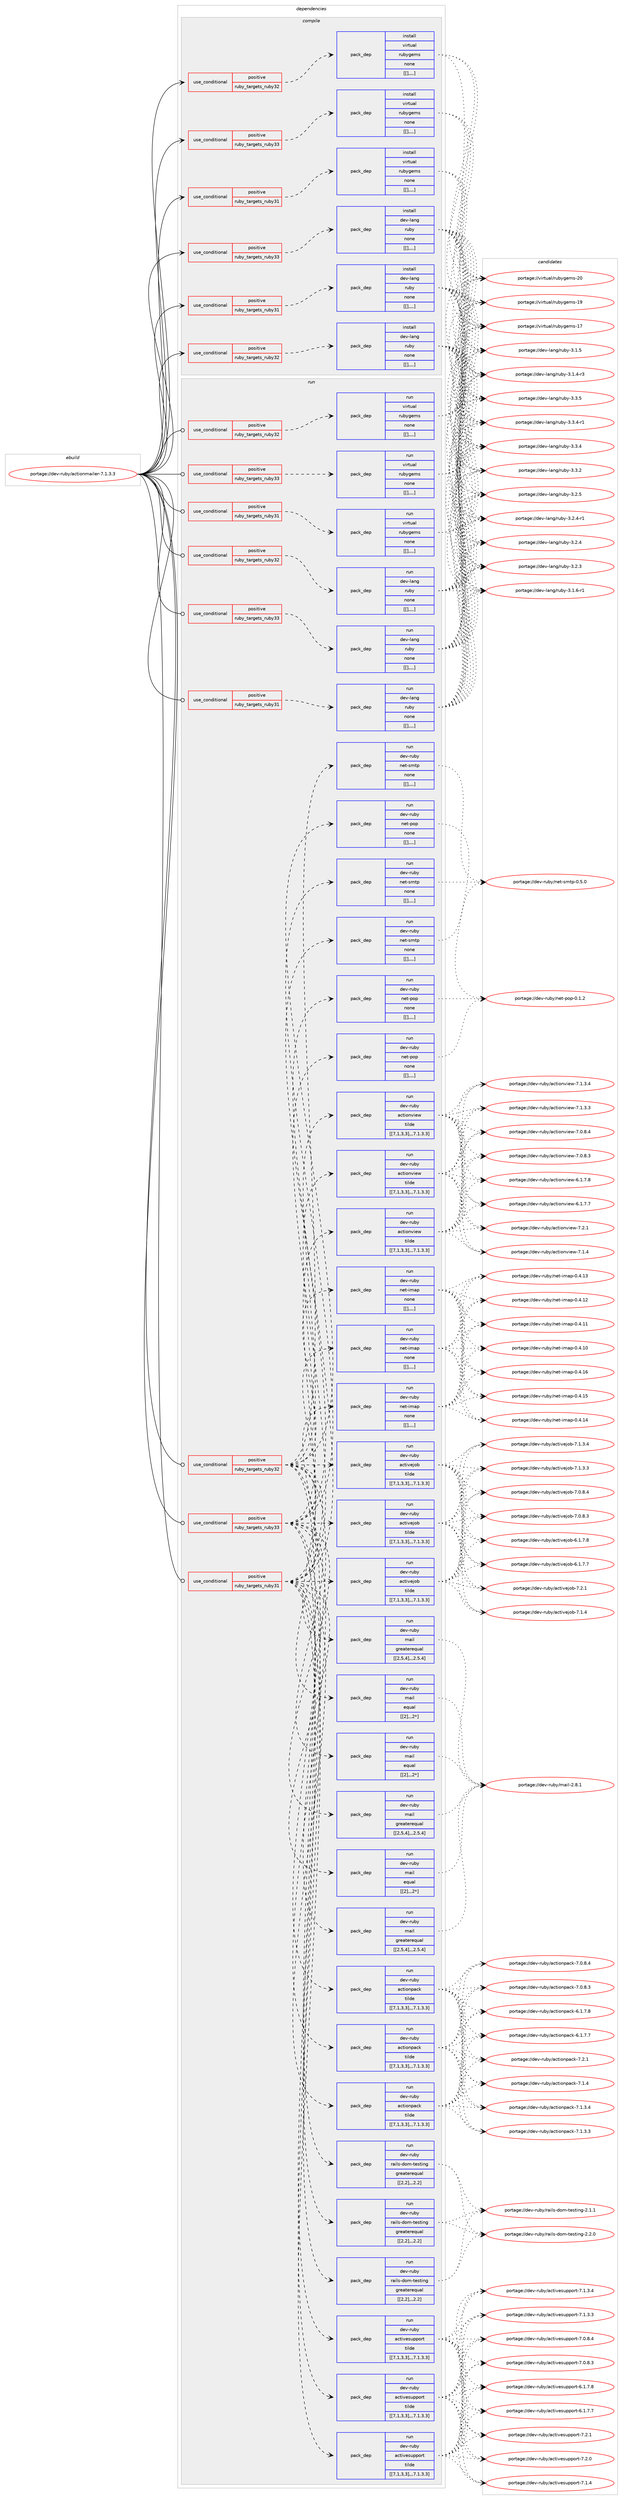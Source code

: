 digraph prolog {

# *************
# Graph options
# *************

newrank=true;
concentrate=true;
compound=true;
graph [rankdir=LR,fontname=Helvetica,fontsize=10,ranksep=1.5];#, ranksep=2.5, nodesep=0.2];
edge  [arrowhead=vee];
node  [fontname=Helvetica,fontsize=10];

# **********
# The ebuild
# **********

subgraph cluster_leftcol {
color=gray;
label=<<i>ebuild</i>>;
id [label="portage://dev-ruby/actionmailer-7.1.3.3", color=red, width=4, href="../dev-ruby/actionmailer-7.1.3.3.svg"];
}

# ****************
# The dependencies
# ****************

subgraph cluster_midcol {
color=gray;
label=<<i>dependencies</i>>;
subgraph cluster_compile {
fillcolor="#eeeeee";
style=filled;
label=<<i>compile</i>>;
subgraph cond44111 {
dependency175339 [label=<<TABLE BORDER="0" CELLBORDER="1" CELLSPACING="0" CELLPADDING="4"><TR><TD ROWSPAN="3" CELLPADDING="10">use_conditional</TD></TR><TR><TD>positive</TD></TR><TR><TD>ruby_targets_ruby31</TD></TR></TABLE>>, shape=none, color=red];
subgraph pack129962 {
dependency175340 [label=<<TABLE BORDER="0" CELLBORDER="1" CELLSPACING="0" CELLPADDING="4" WIDTH="220"><TR><TD ROWSPAN="6" CELLPADDING="30">pack_dep</TD></TR><TR><TD WIDTH="110">install</TD></TR><TR><TD>dev-lang</TD></TR><TR><TD>ruby</TD></TR><TR><TD>none</TD></TR><TR><TD>[[],,,,]</TD></TR></TABLE>>, shape=none, color=blue];
}
dependency175339:e -> dependency175340:w [weight=20,style="dashed",arrowhead="vee"];
}
id:e -> dependency175339:w [weight=20,style="solid",arrowhead="vee"];
subgraph cond44112 {
dependency175341 [label=<<TABLE BORDER="0" CELLBORDER="1" CELLSPACING="0" CELLPADDING="4"><TR><TD ROWSPAN="3" CELLPADDING="10">use_conditional</TD></TR><TR><TD>positive</TD></TR><TR><TD>ruby_targets_ruby31</TD></TR></TABLE>>, shape=none, color=red];
subgraph pack129963 {
dependency175342 [label=<<TABLE BORDER="0" CELLBORDER="1" CELLSPACING="0" CELLPADDING="4" WIDTH="220"><TR><TD ROWSPAN="6" CELLPADDING="30">pack_dep</TD></TR><TR><TD WIDTH="110">install</TD></TR><TR><TD>virtual</TD></TR><TR><TD>rubygems</TD></TR><TR><TD>none</TD></TR><TR><TD>[[],,,,]</TD></TR></TABLE>>, shape=none, color=blue];
}
dependency175341:e -> dependency175342:w [weight=20,style="dashed",arrowhead="vee"];
}
id:e -> dependency175341:w [weight=20,style="solid",arrowhead="vee"];
subgraph cond44113 {
dependency175343 [label=<<TABLE BORDER="0" CELLBORDER="1" CELLSPACING="0" CELLPADDING="4"><TR><TD ROWSPAN="3" CELLPADDING="10">use_conditional</TD></TR><TR><TD>positive</TD></TR><TR><TD>ruby_targets_ruby32</TD></TR></TABLE>>, shape=none, color=red];
subgraph pack129964 {
dependency175344 [label=<<TABLE BORDER="0" CELLBORDER="1" CELLSPACING="0" CELLPADDING="4" WIDTH="220"><TR><TD ROWSPAN="6" CELLPADDING="30">pack_dep</TD></TR><TR><TD WIDTH="110">install</TD></TR><TR><TD>dev-lang</TD></TR><TR><TD>ruby</TD></TR><TR><TD>none</TD></TR><TR><TD>[[],,,,]</TD></TR></TABLE>>, shape=none, color=blue];
}
dependency175343:e -> dependency175344:w [weight=20,style="dashed",arrowhead="vee"];
}
id:e -> dependency175343:w [weight=20,style="solid",arrowhead="vee"];
subgraph cond44114 {
dependency175345 [label=<<TABLE BORDER="0" CELLBORDER="1" CELLSPACING="0" CELLPADDING="4"><TR><TD ROWSPAN="3" CELLPADDING="10">use_conditional</TD></TR><TR><TD>positive</TD></TR><TR><TD>ruby_targets_ruby32</TD></TR></TABLE>>, shape=none, color=red];
subgraph pack129965 {
dependency175346 [label=<<TABLE BORDER="0" CELLBORDER="1" CELLSPACING="0" CELLPADDING="4" WIDTH="220"><TR><TD ROWSPAN="6" CELLPADDING="30">pack_dep</TD></TR><TR><TD WIDTH="110">install</TD></TR><TR><TD>virtual</TD></TR><TR><TD>rubygems</TD></TR><TR><TD>none</TD></TR><TR><TD>[[],,,,]</TD></TR></TABLE>>, shape=none, color=blue];
}
dependency175345:e -> dependency175346:w [weight=20,style="dashed",arrowhead="vee"];
}
id:e -> dependency175345:w [weight=20,style="solid",arrowhead="vee"];
subgraph cond44115 {
dependency175347 [label=<<TABLE BORDER="0" CELLBORDER="1" CELLSPACING="0" CELLPADDING="4"><TR><TD ROWSPAN="3" CELLPADDING="10">use_conditional</TD></TR><TR><TD>positive</TD></TR><TR><TD>ruby_targets_ruby33</TD></TR></TABLE>>, shape=none, color=red];
subgraph pack129966 {
dependency175348 [label=<<TABLE BORDER="0" CELLBORDER="1" CELLSPACING="0" CELLPADDING="4" WIDTH="220"><TR><TD ROWSPAN="6" CELLPADDING="30">pack_dep</TD></TR><TR><TD WIDTH="110">install</TD></TR><TR><TD>dev-lang</TD></TR><TR><TD>ruby</TD></TR><TR><TD>none</TD></TR><TR><TD>[[],,,,]</TD></TR></TABLE>>, shape=none, color=blue];
}
dependency175347:e -> dependency175348:w [weight=20,style="dashed",arrowhead="vee"];
}
id:e -> dependency175347:w [weight=20,style="solid",arrowhead="vee"];
subgraph cond44116 {
dependency175349 [label=<<TABLE BORDER="0" CELLBORDER="1" CELLSPACING="0" CELLPADDING="4"><TR><TD ROWSPAN="3" CELLPADDING="10">use_conditional</TD></TR><TR><TD>positive</TD></TR><TR><TD>ruby_targets_ruby33</TD></TR></TABLE>>, shape=none, color=red];
subgraph pack129967 {
dependency175350 [label=<<TABLE BORDER="0" CELLBORDER="1" CELLSPACING="0" CELLPADDING="4" WIDTH="220"><TR><TD ROWSPAN="6" CELLPADDING="30">pack_dep</TD></TR><TR><TD WIDTH="110">install</TD></TR><TR><TD>virtual</TD></TR><TR><TD>rubygems</TD></TR><TR><TD>none</TD></TR><TR><TD>[[],,,,]</TD></TR></TABLE>>, shape=none, color=blue];
}
dependency175349:e -> dependency175350:w [weight=20,style="dashed",arrowhead="vee"];
}
id:e -> dependency175349:w [weight=20,style="solid",arrowhead="vee"];
}
subgraph cluster_compileandrun {
fillcolor="#eeeeee";
style=filled;
label=<<i>compile and run</i>>;
}
subgraph cluster_run {
fillcolor="#eeeeee";
style=filled;
label=<<i>run</i>>;
subgraph cond44117 {
dependency175351 [label=<<TABLE BORDER="0" CELLBORDER="1" CELLSPACING="0" CELLPADDING="4"><TR><TD ROWSPAN="3" CELLPADDING="10">use_conditional</TD></TR><TR><TD>positive</TD></TR><TR><TD>ruby_targets_ruby31</TD></TR></TABLE>>, shape=none, color=red];
subgraph pack129968 {
dependency175352 [label=<<TABLE BORDER="0" CELLBORDER="1" CELLSPACING="0" CELLPADDING="4" WIDTH="220"><TR><TD ROWSPAN="6" CELLPADDING="30">pack_dep</TD></TR><TR><TD WIDTH="110">run</TD></TR><TR><TD>dev-lang</TD></TR><TR><TD>ruby</TD></TR><TR><TD>none</TD></TR><TR><TD>[[],,,,]</TD></TR></TABLE>>, shape=none, color=blue];
}
dependency175351:e -> dependency175352:w [weight=20,style="dashed",arrowhead="vee"];
}
id:e -> dependency175351:w [weight=20,style="solid",arrowhead="odot"];
subgraph cond44118 {
dependency175353 [label=<<TABLE BORDER="0" CELLBORDER="1" CELLSPACING="0" CELLPADDING="4"><TR><TD ROWSPAN="3" CELLPADDING="10">use_conditional</TD></TR><TR><TD>positive</TD></TR><TR><TD>ruby_targets_ruby31</TD></TR></TABLE>>, shape=none, color=red];
subgraph pack129969 {
dependency175354 [label=<<TABLE BORDER="0" CELLBORDER="1" CELLSPACING="0" CELLPADDING="4" WIDTH="220"><TR><TD ROWSPAN="6" CELLPADDING="30">pack_dep</TD></TR><TR><TD WIDTH="110">run</TD></TR><TR><TD>dev-ruby</TD></TR><TR><TD>actionpack</TD></TR><TR><TD>tilde</TD></TR><TR><TD>[[7,1,3,3],,,7.1.3.3]</TD></TR></TABLE>>, shape=none, color=blue];
}
dependency175353:e -> dependency175354:w [weight=20,style="dashed",arrowhead="vee"];
subgraph pack129970 {
dependency175355 [label=<<TABLE BORDER="0" CELLBORDER="1" CELLSPACING="0" CELLPADDING="4" WIDTH="220"><TR><TD ROWSPAN="6" CELLPADDING="30">pack_dep</TD></TR><TR><TD WIDTH="110">run</TD></TR><TR><TD>dev-ruby</TD></TR><TR><TD>actionview</TD></TR><TR><TD>tilde</TD></TR><TR><TD>[[7,1,3,3],,,7.1.3.3]</TD></TR></TABLE>>, shape=none, color=blue];
}
dependency175353:e -> dependency175355:w [weight=20,style="dashed",arrowhead="vee"];
subgraph pack129971 {
dependency175356 [label=<<TABLE BORDER="0" CELLBORDER="1" CELLSPACING="0" CELLPADDING="4" WIDTH="220"><TR><TD ROWSPAN="6" CELLPADDING="30">pack_dep</TD></TR><TR><TD WIDTH="110">run</TD></TR><TR><TD>dev-ruby</TD></TR><TR><TD>activejob</TD></TR><TR><TD>tilde</TD></TR><TR><TD>[[7,1,3,3],,,7.1.3.3]</TD></TR></TABLE>>, shape=none, color=blue];
}
dependency175353:e -> dependency175356:w [weight=20,style="dashed",arrowhead="vee"];
subgraph pack129972 {
dependency175357 [label=<<TABLE BORDER="0" CELLBORDER="1" CELLSPACING="0" CELLPADDING="4" WIDTH="220"><TR><TD ROWSPAN="6" CELLPADDING="30">pack_dep</TD></TR><TR><TD WIDTH="110">run</TD></TR><TR><TD>dev-ruby</TD></TR><TR><TD>activesupport</TD></TR><TR><TD>tilde</TD></TR><TR><TD>[[7,1,3,3],,,7.1.3.3]</TD></TR></TABLE>>, shape=none, color=blue];
}
dependency175353:e -> dependency175357:w [weight=20,style="dashed",arrowhead="vee"];
subgraph pack129973 {
dependency175358 [label=<<TABLE BORDER="0" CELLBORDER="1" CELLSPACING="0" CELLPADDING="4" WIDTH="220"><TR><TD ROWSPAN="6" CELLPADDING="30">pack_dep</TD></TR><TR><TD WIDTH="110">run</TD></TR><TR><TD>dev-ruby</TD></TR><TR><TD>mail</TD></TR><TR><TD>greaterequal</TD></TR><TR><TD>[[2,5,4],,,2.5.4]</TD></TR></TABLE>>, shape=none, color=blue];
}
dependency175353:e -> dependency175358:w [weight=20,style="dashed",arrowhead="vee"];
subgraph pack129974 {
dependency175359 [label=<<TABLE BORDER="0" CELLBORDER="1" CELLSPACING="0" CELLPADDING="4" WIDTH="220"><TR><TD ROWSPAN="6" CELLPADDING="30">pack_dep</TD></TR><TR><TD WIDTH="110">run</TD></TR><TR><TD>dev-ruby</TD></TR><TR><TD>mail</TD></TR><TR><TD>equal</TD></TR><TR><TD>[[2],,,2*]</TD></TR></TABLE>>, shape=none, color=blue];
}
dependency175353:e -> dependency175359:w [weight=20,style="dashed",arrowhead="vee"];
subgraph pack129975 {
dependency175360 [label=<<TABLE BORDER="0" CELLBORDER="1" CELLSPACING="0" CELLPADDING="4" WIDTH="220"><TR><TD ROWSPAN="6" CELLPADDING="30">pack_dep</TD></TR><TR><TD WIDTH="110">run</TD></TR><TR><TD>dev-ruby</TD></TR><TR><TD>net-imap</TD></TR><TR><TD>none</TD></TR><TR><TD>[[],,,,]</TD></TR></TABLE>>, shape=none, color=blue];
}
dependency175353:e -> dependency175360:w [weight=20,style="dashed",arrowhead="vee"];
subgraph pack129976 {
dependency175361 [label=<<TABLE BORDER="0" CELLBORDER="1" CELLSPACING="0" CELLPADDING="4" WIDTH="220"><TR><TD ROWSPAN="6" CELLPADDING="30">pack_dep</TD></TR><TR><TD WIDTH="110">run</TD></TR><TR><TD>dev-ruby</TD></TR><TR><TD>net-pop</TD></TR><TR><TD>none</TD></TR><TR><TD>[[],,,,]</TD></TR></TABLE>>, shape=none, color=blue];
}
dependency175353:e -> dependency175361:w [weight=20,style="dashed",arrowhead="vee"];
subgraph pack129977 {
dependency175362 [label=<<TABLE BORDER="0" CELLBORDER="1" CELLSPACING="0" CELLPADDING="4" WIDTH="220"><TR><TD ROWSPAN="6" CELLPADDING="30">pack_dep</TD></TR><TR><TD WIDTH="110">run</TD></TR><TR><TD>dev-ruby</TD></TR><TR><TD>net-smtp</TD></TR><TR><TD>none</TD></TR><TR><TD>[[],,,,]</TD></TR></TABLE>>, shape=none, color=blue];
}
dependency175353:e -> dependency175362:w [weight=20,style="dashed",arrowhead="vee"];
subgraph pack129978 {
dependency175363 [label=<<TABLE BORDER="0" CELLBORDER="1" CELLSPACING="0" CELLPADDING="4" WIDTH="220"><TR><TD ROWSPAN="6" CELLPADDING="30">pack_dep</TD></TR><TR><TD WIDTH="110">run</TD></TR><TR><TD>dev-ruby</TD></TR><TR><TD>rails-dom-testing</TD></TR><TR><TD>greaterequal</TD></TR><TR><TD>[[2,2],,,2.2]</TD></TR></TABLE>>, shape=none, color=blue];
}
dependency175353:e -> dependency175363:w [weight=20,style="dashed",arrowhead="vee"];
}
id:e -> dependency175353:w [weight=20,style="solid",arrowhead="odot"];
subgraph cond44119 {
dependency175364 [label=<<TABLE BORDER="0" CELLBORDER="1" CELLSPACING="0" CELLPADDING="4"><TR><TD ROWSPAN="3" CELLPADDING="10">use_conditional</TD></TR><TR><TD>positive</TD></TR><TR><TD>ruby_targets_ruby31</TD></TR></TABLE>>, shape=none, color=red];
subgraph pack129979 {
dependency175365 [label=<<TABLE BORDER="0" CELLBORDER="1" CELLSPACING="0" CELLPADDING="4" WIDTH="220"><TR><TD ROWSPAN="6" CELLPADDING="30">pack_dep</TD></TR><TR><TD WIDTH="110">run</TD></TR><TR><TD>virtual</TD></TR><TR><TD>rubygems</TD></TR><TR><TD>none</TD></TR><TR><TD>[[],,,,]</TD></TR></TABLE>>, shape=none, color=blue];
}
dependency175364:e -> dependency175365:w [weight=20,style="dashed",arrowhead="vee"];
}
id:e -> dependency175364:w [weight=20,style="solid",arrowhead="odot"];
subgraph cond44120 {
dependency175366 [label=<<TABLE BORDER="0" CELLBORDER="1" CELLSPACING="0" CELLPADDING="4"><TR><TD ROWSPAN="3" CELLPADDING="10">use_conditional</TD></TR><TR><TD>positive</TD></TR><TR><TD>ruby_targets_ruby32</TD></TR></TABLE>>, shape=none, color=red];
subgraph pack129980 {
dependency175367 [label=<<TABLE BORDER="0" CELLBORDER="1" CELLSPACING="0" CELLPADDING="4" WIDTH="220"><TR><TD ROWSPAN="6" CELLPADDING="30">pack_dep</TD></TR><TR><TD WIDTH="110">run</TD></TR><TR><TD>dev-lang</TD></TR><TR><TD>ruby</TD></TR><TR><TD>none</TD></TR><TR><TD>[[],,,,]</TD></TR></TABLE>>, shape=none, color=blue];
}
dependency175366:e -> dependency175367:w [weight=20,style="dashed",arrowhead="vee"];
}
id:e -> dependency175366:w [weight=20,style="solid",arrowhead="odot"];
subgraph cond44121 {
dependency175368 [label=<<TABLE BORDER="0" CELLBORDER="1" CELLSPACING="0" CELLPADDING="4"><TR><TD ROWSPAN="3" CELLPADDING="10">use_conditional</TD></TR><TR><TD>positive</TD></TR><TR><TD>ruby_targets_ruby32</TD></TR></TABLE>>, shape=none, color=red];
subgraph pack129981 {
dependency175369 [label=<<TABLE BORDER="0" CELLBORDER="1" CELLSPACING="0" CELLPADDING="4" WIDTH="220"><TR><TD ROWSPAN="6" CELLPADDING="30">pack_dep</TD></TR><TR><TD WIDTH="110">run</TD></TR><TR><TD>dev-ruby</TD></TR><TR><TD>actionpack</TD></TR><TR><TD>tilde</TD></TR><TR><TD>[[7,1,3,3],,,7.1.3.3]</TD></TR></TABLE>>, shape=none, color=blue];
}
dependency175368:e -> dependency175369:w [weight=20,style="dashed",arrowhead="vee"];
subgraph pack129982 {
dependency175370 [label=<<TABLE BORDER="0" CELLBORDER="1" CELLSPACING="0" CELLPADDING="4" WIDTH="220"><TR><TD ROWSPAN="6" CELLPADDING="30">pack_dep</TD></TR><TR><TD WIDTH="110">run</TD></TR><TR><TD>dev-ruby</TD></TR><TR><TD>actionview</TD></TR><TR><TD>tilde</TD></TR><TR><TD>[[7,1,3,3],,,7.1.3.3]</TD></TR></TABLE>>, shape=none, color=blue];
}
dependency175368:e -> dependency175370:w [weight=20,style="dashed",arrowhead="vee"];
subgraph pack129983 {
dependency175371 [label=<<TABLE BORDER="0" CELLBORDER="1" CELLSPACING="0" CELLPADDING="4" WIDTH="220"><TR><TD ROWSPAN="6" CELLPADDING="30">pack_dep</TD></TR><TR><TD WIDTH="110">run</TD></TR><TR><TD>dev-ruby</TD></TR><TR><TD>activejob</TD></TR><TR><TD>tilde</TD></TR><TR><TD>[[7,1,3,3],,,7.1.3.3]</TD></TR></TABLE>>, shape=none, color=blue];
}
dependency175368:e -> dependency175371:w [weight=20,style="dashed",arrowhead="vee"];
subgraph pack129984 {
dependency175372 [label=<<TABLE BORDER="0" CELLBORDER="1" CELLSPACING="0" CELLPADDING="4" WIDTH="220"><TR><TD ROWSPAN="6" CELLPADDING="30">pack_dep</TD></TR><TR><TD WIDTH="110">run</TD></TR><TR><TD>dev-ruby</TD></TR><TR><TD>activesupport</TD></TR><TR><TD>tilde</TD></TR><TR><TD>[[7,1,3,3],,,7.1.3.3]</TD></TR></TABLE>>, shape=none, color=blue];
}
dependency175368:e -> dependency175372:w [weight=20,style="dashed",arrowhead="vee"];
subgraph pack129985 {
dependency175373 [label=<<TABLE BORDER="0" CELLBORDER="1" CELLSPACING="0" CELLPADDING="4" WIDTH="220"><TR><TD ROWSPAN="6" CELLPADDING="30">pack_dep</TD></TR><TR><TD WIDTH="110">run</TD></TR><TR><TD>dev-ruby</TD></TR><TR><TD>mail</TD></TR><TR><TD>greaterequal</TD></TR><TR><TD>[[2,5,4],,,2.5.4]</TD></TR></TABLE>>, shape=none, color=blue];
}
dependency175368:e -> dependency175373:w [weight=20,style="dashed",arrowhead="vee"];
subgraph pack129986 {
dependency175374 [label=<<TABLE BORDER="0" CELLBORDER="1" CELLSPACING="0" CELLPADDING="4" WIDTH="220"><TR><TD ROWSPAN="6" CELLPADDING="30">pack_dep</TD></TR><TR><TD WIDTH="110">run</TD></TR><TR><TD>dev-ruby</TD></TR><TR><TD>mail</TD></TR><TR><TD>equal</TD></TR><TR><TD>[[2],,,2*]</TD></TR></TABLE>>, shape=none, color=blue];
}
dependency175368:e -> dependency175374:w [weight=20,style="dashed",arrowhead="vee"];
subgraph pack129987 {
dependency175375 [label=<<TABLE BORDER="0" CELLBORDER="1" CELLSPACING="0" CELLPADDING="4" WIDTH="220"><TR><TD ROWSPAN="6" CELLPADDING="30">pack_dep</TD></TR><TR><TD WIDTH="110">run</TD></TR><TR><TD>dev-ruby</TD></TR><TR><TD>net-imap</TD></TR><TR><TD>none</TD></TR><TR><TD>[[],,,,]</TD></TR></TABLE>>, shape=none, color=blue];
}
dependency175368:e -> dependency175375:w [weight=20,style="dashed",arrowhead="vee"];
subgraph pack129988 {
dependency175376 [label=<<TABLE BORDER="0" CELLBORDER="1" CELLSPACING="0" CELLPADDING="4" WIDTH="220"><TR><TD ROWSPAN="6" CELLPADDING="30">pack_dep</TD></TR><TR><TD WIDTH="110">run</TD></TR><TR><TD>dev-ruby</TD></TR><TR><TD>net-pop</TD></TR><TR><TD>none</TD></TR><TR><TD>[[],,,,]</TD></TR></TABLE>>, shape=none, color=blue];
}
dependency175368:e -> dependency175376:w [weight=20,style="dashed",arrowhead="vee"];
subgraph pack129989 {
dependency175377 [label=<<TABLE BORDER="0" CELLBORDER="1" CELLSPACING="0" CELLPADDING="4" WIDTH="220"><TR><TD ROWSPAN="6" CELLPADDING="30">pack_dep</TD></TR><TR><TD WIDTH="110">run</TD></TR><TR><TD>dev-ruby</TD></TR><TR><TD>net-smtp</TD></TR><TR><TD>none</TD></TR><TR><TD>[[],,,,]</TD></TR></TABLE>>, shape=none, color=blue];
}
dependency175368:e -> dependency175377:w [weight=20,style="dashed",arrowhead="vee"];
subgraph pack129990 {
dependency175378 [label=<<TABLE BORDER="0" CELLBORDER="1" CELLSPACING="0" CELLPADDING="4" WIDTH="220"><TR><TD ROWSPAN="6" CELLPADDING="30">pack_dep</TD></TR><TR><TD WIDTH="110">run</TD></TR><TR><TD>dev-ruby</TD></TR><TR><TD>rails-dom-testing</TD></TR><TR><TD>greaterequal</TD></TR><TR><TD>[[2,2],,,2.2]</TD></TR></TABLE>>, shape=none, color=blue];
}
dependency175368:e -> dependency175378:w [weight=20,style="dashed",arrowhead="vee"];
}
id:e -> dependency175368:w [weight=20,style="solid",arrowhead="odot"];
subgraph cond44122 {
dependency175379 [label=<<TABLE BORDER="0" CELLBORDER="1" CELLSPACING="0" CELLPADDING="4"><TR><TD ROWSPAN="3" CELLPADDING="10">use_conditional</TD></TR><TR><TD>positive</TD></TR><TR><TD>ruby_targets_ruby32</TD></TR></TABLE>>, shape=none, color=red];
subgraph pack129991 {
dependency175380 [label=<<TABLE BORDER="0" CELLBORDER="1" CELLSPACING="0" CELLPADDING="4" WIDTH="220"><TR><TD ROWSPAN="6" CELLPADDING="30">pack_dep</TD></TR><TR><TD WIDTH="110">run</TD></TR><TR><TD>virtual</TD></TR><TR><TD>rubygems</TD></TR><TR><TD>none</TD></TR><TR><TD>[[],,,,]</TD></TR></TABLE>>, shape=none, color=blue];
}
dependency175379:e -> dependency175380:w [weight=20,style="dashed",arrowhead="vee"];
}
id:e -> dependency175379:w [weight=20,style="solid",arrowhead="odot"];
subgraph cond44123 {
dependency175381 [label=<<TABLE BORDER="0" CELLBORDER="1" CELLSPACING="0" CELLPADDING="4"><TR><TD ROWSPAN="3" CELLPADDING="10">use_conditional</TD></TR><TR><TD>positive</TD></TR><TR><TD>ruby_targets_ruby33</TD></TR></TABLE>>, shape=none, color=red];
subgraph pack129992 {
dependency175382 [label=<<TABLE BORDER="0" CELLBORDER="1" CELLSPACING="0" CELLPADDING="4" WIDTH="220"><TR><TD ROWSPAN="6" CELLPADDING="30">pack_dep</TD></TR><TR><TD WIDTH="110">run</TD></TR><TR><TD>dev-lang</TD></TR><TR><TD>ruby</TD></TR><TR><TD>none</TD></TR><TR><TD>[[],,,,]</TD></TR></TABLE>>, shape=none, color=blue];
}
dependency175381:e -> dependency175382:w [weight=20,style="dashed",arrowhead="vee"];
}
id:e -> dependency175381:w [weight=20,style="solid",arrowhead="odot"];
subgraph cond44124 {
dependency175383 [label=<<TABLE BORDER="0" CELLBORDER="1" CELLSPACING="0" CELLPADDING="4"><TR><TD ROWSPAN="3" CELLPADDING="10">use_conditional</TD></TR><TR><TD>positive</TD></TR><TR><TD>ruby_targets_ruby33</TD></TR></TABLE>>, shape=none, color=red];
subgraph pack129993 {
dependency175384 [label=<<TABLE BORDER="0" CELLBORDER="1" CELLSPACING="0" CELLPADDING="4" WIDTH="220"><TR><TD ROWSPAN="6" CELLPADDING="30">pack_dep</TD></TR><TR><TD WIDTH="110">run</TD></TR><TR><TD>dev-ruby</TD></TR><TR><TD>actionpack</TD></TR><TR><TD>tilde</TD></TR><TR><TD>[[7,1,3,3],,,7.1.3.3]</TD></TR></TABLE>>, shape=none, color=blue];
}
dependency175383:e -> dependency175384:w [weight=20,style="dashed",arrowhead="vee"];
subgraph pack129994 {
dependency175385 [label=<<TABLE BORDER="0" CELLBORDER="1" CELLSPACING="0" CELLPADDING="4" WIDTH="220"><TR><TD ROWSPAN="6" CELLPADDING="30">pack_dep</TD></TR><TR><TD WIDTH="110">run</TD></TR><TR><TD>dev-ruby</TD></TR><TR><TD>actionview</TD></TR><TR><TD>tilde</TD></TR><TR><TD>[[7,1,3,3],,,7.1.3.3]</TD></TR></TABLE>>, shape=none, color=blue];
}
dependency175383:e -> dependency175385:w [weight=20,style="dashed",arrowhead="vee"];
subgraph pack129995 {
dependency175386 [label=<<TABLE BORDER="0" CELLBORDER="1" CELLSPACING="0" CELLPADDING="4" WIDTH="220"><TR><TD ROWSPAN="6" CELLPADDING="30">pack_dep</TD></TR><TR><TD WIDTH="110">run</TD></TR><TR><TD>dev-ruby</TD></TR><TR><TD>activejob</TD></TR><TR><TD>tilde</TD></TR><TR><TD>[[7,1,3,3],,,7.1.3.3]</TD></TR></TABLE>>, shape=none, color=blue];
}
dependency175383:e -> dependency175386:w [weight=20,style="dashed",arrowhead="vee"];
subgraph pack129996 {
dependency175387 [label=<<TABLE BORDER="0" CELLBORDER="1" CELLSPACING="0" CELLPADDING="4" WIDTH="220"><TR><TD ROWSPAN="6" CELLPADDING="30">pack_dep</TD></TR><TR><TD WIDTH="110">run</TD></TR><TR><TD>dev-ruby</TD></TR><TR><TD>activesupport</TD></TR><TR><TD>tilde</TD></TR><TR><TD>[[7,1,3,3],,,7.1.3.3]</TD></TR></TABLE>>, shape=none, color=blue];
}
dependency175383:e -> dependency175387:w [weight=20,style="dashed",arrowhead="vee"];
subgraph pack129997 {
dependency175388 [label=<<TABLE BORDER="0" CELLBORDER="1" CELLSPACING="0" CELLPADDING="4" WIDTH="220"><TR><TD ROWSPAN="6" CELLPADDING="30">pack_dep</TD></TR><TR><TD WIDTH="110">run</TD></TR><TR><TD>dev-ruby</TD></TR><TR><TD>mail</TD></TR><TR><TD>greaterequal</TD></TR><TR><TD>[[2,5,4],,,2.5.4]</TD></TR></TABLE>>, shape=none, color=blue];
}
dependency175383:e -> dependency175388:w [weight=20,style="dashed",arrowhead="vee"];
subgraph pack129998 {
dependency175389 [label=<<TABLE BORDER="0" CELLBORDER="1" CELLSPACING="0" CELLPADDING="4" WIDTH="220"><TR><TD ROWSPAN="6" CELLPADDING="30">pack_dep</TD></TR><TR><TD WIDTH="110">run</TD></TR><TR><TD>dev-ruby</TD></TR><TR><TD>mail</TD></TR><TR><TD>equal</TD></TR><TR><TD>[[2],,,2*]</TD></TR></TABLE>>, shape=none, color=blue];
}
dependency175383:e -> dependency175389:w [weight=20,style="dashed",arrowhead="vee"];
subgraph pack129999 {
dependency175390 [label=<<TABLE BORDER="0" CELLBORDER="1" CELLSPACING="0" CELLPADDING="4" WIDTH="220"><TR><TD ROWSPAN="6" CELLPADDING="30">pack_dep</TD></TR><TR><TD WIDTH="110">run</TD></TR><TR><TD>dev-ruby</TD></TR><TR><TD>net-imap</TD></TR><TR><TD>none</TD></TR><TR><TD>[[],,,,]</TD></TR></TABLE>>, shape=none, color=blue];
}
dependency175383:e -> dependency175390:w [weight=20,style="dashed",arrowhead="vee"];
subgraph pack130000 {
dependency175391 [label=<<TABLE BORDER="0" CELLBORDER="1" CELLSPACING="0" CELLPADDING="4" WIDTH="220"><TR><TD ROWSPAN="6" CELLPADDING="30">pack_dep</TD></TR><TR><TD WIDTH="110">run</TD></TR><TR><TD>dev-ruby</TD></TR><TR><TD>net-pop</TD></TR><TR><TD>none</TD></TR><TR><TD>[[],,,,]</TD></TR></TABLE>>, shape=none, color=blue];
}
dependency175383:e -> dependency175391:w [weight=20,style="dashed",arrowhead="vee"];
subgraph pack130001 {
dependency175392 [label=<<TABLE BORDER="0" CELLBORDER="1" CELLSPACING="0" CELLPADDING="4" WIDTH="220"><TR><TD ROWSPAN="6" CELLPADDING="30">pack_dep</TD></TR><TR><TD WIDTH="110">run</TD></TR><TR><TD>dev-ruby</TD></TR><TR><TD>net-smtp</TD></TR><TR><TD>none</TD></TR><TR><TD>[[],,,,]</TD></TR></TABLE>>, shape=none, color=blue];
}
dependency175383:e -> dependency175392:w [weight=20,style="dashed",arrowhead="vee"];
subgraph pack130002 {
dependency175393 [label=<<TABLE BORDER="0" CELLBORDER="1" CELLSPACING="0" CELLPADDING="4" WIDTH="220"><TR><TD ROWSPAN="6" CELLPADDING="30">pack_dep</TD></TR><TR><TD WIDTH="110">run</TD></TR><TR><TD>dev-ruby</TD></TR><TR><TD>rails-dom-testing</TD></TR><TR><TD>greaterequal</TD></TR><TR><TD>[[2,2],,,2.2]</TD></TR></TABLE>>, shape=none, color=blue];
}
dependency175383:e -> dependency175393:w [weight=20,style="dashed",arrowhead="vee"];
}
id:e -> dependency175383:w [weight=20,style="solid",arrowhead="odot"];
subgraph cond44125 {
dependency175394 [label=<<TABLE BORDER="0" CELLBORDER="1" CELLSPACING="0" CELLPADDING="4"><TR><TD ROWSPAN="3" CELLPADDING="10">use_conditional</TD></TR><TR><TD>positive</TD></TR><TR><TD>ruby_targets_ruby33</TD></TR></TABLE>>, shape=none, color=red];
subgraph pack130003 {
dependency175395 [label=<<TABLE BORDER="0" CELLBORDER="1" CELLSPACING="0" CELLPADDING="4" WIDTH="220"><TR><TD ROWSPAN="6" CELLPADDING="30">pack_dep</TD></TR><TR><TD WIDTH="110">run</TD></TR><TR><TD>virtual</TD></TR><TR><TD>rubygems</TD></TR><TR><TD>none</TD></TR><TR><TD>[[],,,,]</TD></TR></TABLE>>, shape=none, color=blue];
}
dependency175394:e -> dependency175395:w [weight=20,style="dashed",arrowhead="vee"];
}
id:e -> dependency175394:w [weight=20,style="solid",arrowhead="odot"];
}
}

# **************
# The candidates
# **************

subgraph cluster_choices {
rank=same;
color=gray;
label=<<i>candidates</i>>;

subgraph choice129962 {
color=black;
nodesep=1;
choice10010111845108971101034711411798121455146514653 [label="portage://dev-lang/ruby-3.3.5", color=red, width=4,href="../dev-lang/ruby-3.3.5.svg"];
choice100101118451089711010347114117981214551465146524511449 [label="portage://dev-lang/ruby-3.3.4-r1", color=red, width=4,href="../dev-lang/ruby-3.3.4-r1.svg"];
choice10010111845108971101034711411798121455146514652 [label="portage://dev-lang/ruby-3.3.4", color=red, width=4,href="../dev-lang/ruby-3.3.4.svg"];
choice10010111845108971101034711411798121455146514650 [label="portage://dev-lang/ruby-3.3.2", color=red, width=4,href="../dev-lang/ruby-3.3.2.svg"];
choice10010111845108971101034711411798121455146504653 [label="portage://dev-lang/ruby-3.2.5", color=red, width=4,href="../dev-lang/ruby-3.2.5.svg"];
choice100101118451089711010347114117981214551465046524511449 [label="portage://dev-lang/ruby-3.2.4-r1", color=red, width=4,href="../dev-lang/ruby-3.2.4-r1.svg"];
choice10010111845108971101034711411798121455146504652 [label="portage://dev-lang/ruby-3.2.4", color=red, width=4,href="../dev-lang/ruby-3.2.4.svg"];
choice10010111845108971101034711411798121455146504651 [label="portage://dev-lang/ruby-3.2.3", color=red, width=4,href="../dev-lang/ruby-3.2.3.svg"];
choice100101118451089711010347114117981214551464946544511449 [label="portage://dev-lang/ruby-3.1.6-r1", color=red, width=4,href="../dev-lang/ruby-3.1.6-r1.svg"];
choice10010111845108971101034711411798121455146494653 [label="portage://dev-lang/ruby-3.1.5", color=red, width=4,href="../dev-lang/ruby-3.1.5.svg"];
choice100101118451089711010347114117981214551464946524511451 [label="portage://dev-lang/ruby-3.1.4-r3", color=red, width=4,href="../dev-lang/ruby-3.1.4-r3.svg"];
dependency175340:e -> choice10010111845108971101034711411798121455146514653:w [style=dotted,weight="100"];
dependency175340:e -> choice100101118451089711010347114117981214551465146524511449:w [style=dotted,weight="100"];
dependency175340:e -> choice10010111845108971101034711411798121455146514652:w [style=dotted,weight="100"];
dependency175340:e -> choice10010111845108971101034711411798121455146514650:w [style=dotted,weight="100"];
dependency175340:e -> choice10010111845108971101034711411798121455146504653:w [style=dotted,weight="100"];
dependency175340:e -> choice100101118451089711010347114117981214551465046524511449:w [style=dotted,weight="100"];
dependency175340:e -> choice10010111845108971101034711411798121455146504652:w [style=dotted,weight="100"];
dependency175340:e -> choice10010111845108971101034711411798121455146504651:w [style=dotted,weight="100"];
dependency175340:e -> choice100101118451089711010347114117981214551464946544511449:w [style=dotted,weight="100"];
dependency175340:e -> choice10010111845108971101034711411798121455146494653:w [style=dotted,weight="100"];
dependency175340:e -> choice100101118451089711010347114117981214551464946524511451:w [style=dotted,weight="100"];
}
subgraph choice129963 {
color=black;
nodesep=1;
choice118105114116117971084711411798121103101109115455048 [label="portage://virtual/rubygems-20", color=red, width=4,href="../virtual/rubygems-20.svg"];
choice118105114116117971084711411798121103101109115454957 [label="portage://virtual/rubygems-19", color=red, width=4,href="../virtual/rubygems-19.svg"];
choice118105114116117971084711411798121103101109115454955 [label="portage://virtual/rubygems-17", color=red, width=4,href="../virtual/rubygems-17.svg"];
dependency175342:e -> choice118105114116117971084711411798121103101109115455048:w [style=dotted,weight="100"];
dependency175342:e -> choice118105114116117971084711411798121103101109115454957:w [style=dotted,weight="100"];
dependency175342:e -> choice118105114116117971084711411798121103101109115454955:w [style=dotted,weight="100"];
}
subgraph choice129964 {
color=black;
nodesep=1;
choice10010111845108971101034711411798121455146514653 [label="portage://dev-lang/ruby-3.3.5", color=red, width=4,href="../dev-lang/ruby-3.3.5.svg"];
choice100101118451089711010347114117981214551465146524511449 [label="portage://dev-lang/ruby-3.3.4-r1", color=red, width=4,href="../dev-lang/ruby-3.3.4-r1.svg"];
choice10010111845108971101034711411798121455146514652 [label="portage://dev-lang/ruby-3.3.4", color=red, width=4,href="../dev-lang/ruby-3.3.4.svg"];
choice10010111845108971101034711411798121455146514650 [label="portage://dev-lang/ruby-3.3.2", color=red, width=4,href="../dev-lang/ruby-3.3.2.svg"];
choice10010111845108971101034711411798121455146504653 [label="portage://dev-lang/ruby-3.2.5", color=red, width=4,href="../dev-lang/ruby-3.2.5.svg"];
choice100101118451089711010347114117981214551465046524511449 [label="portage://dev-lang/ruby-3.2.4-r1", color=red, width=4,href="../dev-lang/ruby-3.2.4-r1.svg"];
choice10010111845108971101034711411798121455146504652 [label="portage://dev-lang/ruby-3.2.4", color=red, width=4,href="../dev-lang/ruby-3.2.4.svg"];
choice10010111845108971101034711411798121455146504651 [label="portage://dev-lang/ruby-3.2.3", color=red, width=4,href="../dev-lang/ruby-3.2.3.svg"];
choice100101118451089711010347114117981214551464946544511449 [label="portage://dev-lang/ruby-3.1.6-r1", color=red, width=4,href="../dev-lang/ruby-3.1.6-r1.svg"];
choice10010111845108971101034711411798121455146494653 [label="portage://dev-lang/ruby-3.1.5", color=red, width=4,href="../dev-lang/ruby-3.1.5.svg"];
choice100101118451089711010347114117981214551464946524511451 [label="portage://dev-lang/ruby-3.1.4-r3", color=red, width=4,href="../dev-lang/ruby-3.1.4-r3.svg"];
dependency175344:e -> choice10010111845108971101034711411798121455146514653:w [style=dotted,weight="100"];
dependency175344:e -> choice100101118451089711010347114117981214551465146524511449:w [style=dotted,weight="100"];
dependency175344:e -> choice10010111845108971101034711411798121455146514652:w [style=dotted,weight="100"];
dependency175344:e -> choice10010111845108971101034711411798121455146514650:w [style=dotted,weight="100"];
dependency175344:e -> choice10010111845108971101034711411798121455146504653:w [style=dotted,weight="100"];
dependency175344:e -> choice100101118451089711010347114117981214551465046524511449:w [style=dotted,weight="100"];
dependency175344:e -> choice10010111845108971101034711411798121455146504652:w [style=dotted,weight="100"];
dependency175344:e -> choice10010111845108971101034711411798121455146504651:w [style=dotted,weight="100"];
dependency175344:e -> choice100101118451089711010347114117981214551464946544511449:w [style=dotted,weight="100"];
dependency175344:e -> choice10010111845108971101034711411798121455146494653:w [style=dotted,weight="100"];
dependency175344:e -> choice100101118451089711010347114117981214551464946524511451:w [style=dotted,weight="100"];
}
subgraph choice129965 {
color=black;
nodesep=1;
choice118105114116117971084711411798121103101109115455048 [label="portage://virtual/rubygems-20", color=red, width=4,href="../virtual/rubygems-20.svg"];
choice118105114116117971084711411798121103101109115454957 [label="portage://virtual/rubygems-19", color=red, width=4,href="../virtual/rubygems-19.svg"];
choice118105114116117971084711411798121103101109115454955 [label="portage://virtual/rubygems-17", color=red, width=4,href="../virtual/rubygems-17.svg"];
dependency175346:e -> choice118105114116117971084711411798121103101109115455048:w [style=dotted,weight="100"];
dependency175346:e -> choice118105114116117971084711411798121103101109115454957:w [style=dotted,weight="100"];
dependency175346:e -> choice118105114116117971084711411798121103101109115454955:w [style=dotted,weight="100"];
}
subgraph choice129966 {
color=black;
nodesep=1;
choice10010111845108971101034711411798121455146514653 [label="portage://dev-lang/ruby-3.3.5", color=red, width=4,href="../dev-lang/ruby-3.3.5.svg"];
choice100101118451089711010347114117981214551465146524511449 [label="portage://dev-lang/ruby-3.3.4-r1", color=red, width=4,href="../dev-lang/ruby-3.3.4-r1.svg"];
choice10010111845108971101034711411798121455146514652 [label="portage://dev-lang/ruby-3.3.4", color=red, width=4,href="../dev-lang/ruby-3.3.4.svg"];
choice10010111845108971101034711411798121455146514650 [label="portage://dev-lang/ruby-3.3.2", color=red, width=4,href="../dev-lang/ruby-3.3.2.svg"];
choice10010111845108971101034711411798121455146504653 [label="portage://dev-lang/ruby-3.2.5", color=red, width=4,href="../dev-lang/ruby-3.2.5.svg"];
choice100101118451089711010347114117981214551465046524511449 [label="portage://dev-lang/ruby-3.2.4-r1", color=red, width=4,href="../dev-lang/ruby-3.2.4-r1.svg"];
choice10010111845108971101034711411798121455146504652 [label="portage://dev-lang/ruby-3.2.4", color=red, width=4,href="../dev-lang/ruby-3.2.4.svg"];
choice10010111845108971101034711411798121455146504651 [label="portage://dev-lang/ruby-3.2.3", color=red, width=4,href="../dev-lang/ruby-3.2.3.svg"];
choice100101118451089711010347114117981214551464946544511449 [label="portage://dev-lang/ruby-3.1.6-r1", color=red, width=4,href="../dev-lang/ruby-3.1.6-r1.svg"];
choice10010111845108971101034711411798121455146494653 [label="portage://dev-lang/ruby-3.1.5", color=red, width=4,href="../dev-lang/ruby-3.1.5.svg"];
choice100101118451089711010347114117981214551464946524511451 [label="portage://dev-lang/ruby-3.1.4-r3", color=red, width=4,href="../dev-lang/ruby-3.1.4-r3.svg"];
dependency175348:e -> choice10010111845108971101034711411798121455146514653:w [style=dotted,weight="100"];
dependency175348:e -> choice100101118451089711010347114117981214551465146524511449:w [style=dotted,weight="100"];
dependency175348:e -> choice10010111845108971101034711411798121455146514652:w [style=dotted,weight="100"];
dependency175348:e -> choice10010111845108971101034711411798121455146514650:w [style=dotted,weight="100"];
dependency175348:e -> choice10010111845108971101034711411798121455146504653:w [style=dotted,weight="100"];
dependency175348:e -> choice100101118451089711010347114117981214551465046524511449:w [style=dotted,weight="100"];
dependency175348:e -> choice10010111845108971101034711411798121455146504652:w [style=dotted,weight="100"];
dependency175348:e -> choice10010111845108971101034711411798121455146504651:w [style=dotted,weight="100"];
dependency175348:e -> choice100101118451089711010347114117981214551464946544511449:w [style=dotted,weight="100"];
dependency175348:e -> choice10010111845108971101034711411798121455146494653:w [style=dotted,weight="100"];
dependency175348:e -> choice100101118451089711010347114117981214551464946524511451:w [style=dotted,weight="100"];
}
subgraph choice129967 {
color=black;
nodesep=1;
choice118105114116117971084711411798121103101109115455048 [label="portage://virtual/rubygems-20", color=red, width=4,href="../virtual/rubygems-20.svg"];
choice118105114116117971084711411798121103101109115454957 [label="portage://virtual/rubygems-19", color=red, width=4,href="../virtual/rubygems-19.svg"];
choice118105114116117971084711411798121103101109115454955 [label="portage://virtual/rubygems-17", color=red, width=4,href="../virtual/rubygems-17.svg"];
dependency175350:e -> choice118105114116117971084711411798121103101109115455048:w [style=dotted,weight="100"];
dependency175350:e -> choice118105114116117971084711411798121103101109115454957:w [style=dotted,weight="100"];
dependency175350:e -> choice118105114116117971084711411798121103101109115454955:w [style=dotted,weight="100"];
}
subgraph choice129968 {
color=black;
nodesep=1;
choice10010111845108971101034711411798121455146514653 [label="portage://dev-lang/ruby-3.3.5", color=red, width=4,href="../dev-lang/ruby-3.3.5.svg"];
choice100101118451089711010347114117981214551465146524511449 [label="portage://dev-lang/ruby-3.3.4-r1", color=red, width=4,href="../dev-lang/ruby-3.3.4-r1.svg"];
choice10010111845108971101034711411798121455146514652 [label="portage://dev-lang/ruby-3.3.4", color=red, width=4,href="../dev-lang/ruby-3.3.4.svg"];
choice10010111845108971101034711411798121455146514650 [label="portage://dev-lang/ruby-3.3.2", color=red, width=4,href="../dev-lang/ruby-3.3.2.svg"];
choice10010111845108971101034711411798121455146504653 [label="portage://dev-lang/ruby-3.2.5", color=red, width=4,href="../dev-lang/ruby-3.2.5.svg"];
choice100101118451089711010347114117981214551465046524511449 [label="portage://dev-lang/ruby-3.2.4-r1", color=red, width=4,href="../dev-lang/ruby-3.2.4-r1.svg"];
choice10010111845108971101034711411798121455146504652 [label="portage://dev-lang/ruby-3.2.4", color=red, width=4,href="../dev-lang/ruby-3.2.4.svg"];
choice10010111845108971101034711411798121455146504651 [label="portage://dev-lang/ruby-3.2.3", color=red, width=4,href="../dev-lang/ruby-3.2.3.svg"];
choice100101118451089711010347114117981214551464946544511449 [label="portage://dev-lang/ruby-3.1.6-r1", color=red, width=4,href="../dev-lang/ruby-3.1.6-r1.svg"];
choice10010111845108971101034711411798121455146494653 [label="portage://dev-lang/ruby-3.1.5", color=red, width=4,href="../dev-lang/ruby-3.1.5.svg"];
choice100101118451089711010347114117981214551464946524511451 [label="portage://dev-lang/ruby-3.1.4-r3", color=red, width=4,href="../dev-lang/ruby-3.1.4-r3.svg"];
dependency175352:e -> choice10010111845108971101034711411798121455146514653:w [style=dotted,weight="100"];
dependency175352:e -> choice100101118451089711010347114117981214551465146524511449:w [style=dotted,weight="100"];
dependency175352:e -> choice10010111845108971101034711411798121455146514652:w [style=dotted,weight="100"];
dependency175352:e -> choice10010111845108971101034711411798121455146514650:w [style=dotted,weight="100"];
dependency175352:e -> choice10010111845108971101034711411798121455146504653:w [style=dotted,weight="100"];
dependency175352:e -> choice100101118451089711010347114117981214551465046524511449:w [style=dotted,weight="100"];
dependency175352:e -> choice10010111845108971101034711411798121455146504652:w [style=dotted,weight="100"];
dependency175352:e -> choice10010111845108971101034711411798121455146504651:w [style=dotted,weight="100"];
dependency175352:e -> choice100101118451089711010347114117981214551464946544511449:w [style=dotted,weight="100"];
dependency175352:e -> choice10010111845108971101034711411798121455146494653:w [style=dotted,weight="100"];
dependency175352:e -> choice100101118451089711010347114117981214551464946524511451:w [style=dotted,weight="100"];
}
subgraph choice129969 {
color=black;
nodesep=1;
choice10010111845114117981214797991161051111101129799107455546504649 [label="portage://dev-ruby/actionpack-7.2.1", color=red, width=4,href="../dev-ruby/actionpack-7.2.1.svg"];
choice10010111845114117981214797991161051111101129799107455546494652 [label="portage://dev-ruby/actionpack-7.1.4", color=red, width=4,href="../dev-ruby/actionpack-7.1.4.svg"];
choice100101118451141179812147979911610511111011297991074555464946514652 [label="portage://dev-ruby/actionpack-7.1.3.4", color=red, width=4,href="../dev-ruby/actionpack-7.1.3.4.svg"];
choice100101118451141179812147979911610511111011297991074555464946514651 [label="portage://dev-ruby/actionpack-7.1.3.3", color=red, width=4,href="../dev-ruby/actionpack-7.1.3.3.svg"];
choice100101118451141179812147979911610511111011297991074555464846564652 [label="portage://dev-ruby/actionpack-7.0.8.4", color=red, width=4,href="../dev-ruby/actionpack-7.0.8.4.svg"];
choice100101118451141179812147979911610511111011297991074555464846564651 [label="portage://dev-ruby/actionpack-7.0.8.3", color=red, width=4,href="../dev-ruby/actionpack-7.0.8.3.svg"];
choice100101118451141179812147979911610511111011297991074554464946554656 [label="portage://dev-ruby/actionpack-6.1.7.8", color=red, width=4,href="../dev-ruby/actionpack-6.1.7.8.svg"];
choice100101118451141179812147979911610511111011297991074554464946554655 [label="portage://dev-ruby/actionpack-6.1.7.7", color=red, width=4,href="../dev-ruby/actionpack-6.1.7.7.svg"];
dependency175354:e -> choice10010111845114117981214797991161051111101129799107455546504649:w [style=dotted,weight="100"];
dependency175354:e -> choice10010111845114117981214797991161051111101129799107455546494652:w [style=dotted,weight="100"];
dependency175354:e -> choice100101118451141179812147979911610511111011297991074555464946514652:w [style=dotted,weight="100"];
dependency175354:e -> choice100101118451141179812147979911610511111011297991074555464946514651:w [style=dotted,weight="100"];
dependency175354:e -> choice100101118451141179812147979911610511111011297991074555464846564652:w [style=dotted,weight="100"];
dependency175354:e -> choice100101118451141179812147979911610511111011297991074555464846564651:w [style=dotted,weight="100"];
dependency175354:e -> choice100101118451141179812147979911610511111011297991074554464946554656:w [style=dotted,weight="100"];
dependency175354:e -> choice100101118451141179812147979911610511111011297991074554464946554655:w [style=dotted,weight="100"];
}
subgraph choice129970 {
color=black;
nodesep=1;
choice1001011184511411798121479799116105111110118105101119455546504649 [label="portage://dev-ruby/actionview-7.2.1", color=red, width=4,href="../dev-ruby/actionview-7.2.1.svg"];
choice1001011184511411798121479799116105111110118105101119455546494652 [label="portage://dev-ruby/actionview-7.1.4", color=red, width=4,href="../dev-ruby/actionview-7.1.4.svg"];
choice10010111845114117981214797991161051111101181051011194555464946514652 [label="portage://dev-ruby/actionview-7.1.3.4", color=red, width=4,href="../dev-ruby/actionview-7.1.3.4.svg"];
choice10010111845114117981214797991161051111101181051011194555464946514651 [label="portage://dev-ruby/actionview-7.1.3.3", color=red, width=4,href="../dev-ruby/actionview-7.1.3.3.svg"];
choice10010111845114117981214797991161051111101181051011194555464846564652 [label="portage://dev-ruby/actionview-7.0.8.4", color=red, width=4,href="../dev-ruby/actionview-7.0.8.4.svg"];
choice10010111845114117981214797991161051111101181051011194555464846564651 [label="portage://dev-ruby/actionview-7.0.8.3", color=red, width=4,href="../dev-ruby/actionview-7.0.8.3.svg"];
choice10010111845114117981214797991161051111101181051011194554464946554656 [label="portage://dev-ruby/actionview-6.1.7.8", color=red, width=4,href="../dev-ruby/actionview-6.1.7.8.svg"];
choice10010111845114117981214797991161051111101181051011194554464946554655 [label="portage://dev-ruby/actionview-6.1.7.7", color=red, width=4,href="../dev-ruby/actionview-6.1.7.7.svg"];
dependency175355:e -> choice1001011184511411798121479799116105111110118105101119455546504649:w [style=dotted,weight="100"];
dependency175355:e -> choice1001011184511411798121479799116105111110118105101119455546494652:w [style=dotted,weight="100"];
dependency175355:e -> choice10010111845114117981214797991161051111101181051011194555464946514652:w [style=dotted,weight="100"];
dependency175355:e -> choice10010111845114117981214797991161051111101181051011194555464946514651:w [style=dotted,weight="100"];
dependency175355:e -> choice10010111845114117981214797991161051111101181051011194555464846564652:w [style=dotted,weight="100"];
dependency175355:e -> choice10010111845114117981214797991161051111101181051011194555464846564651:w [style=dotted,weight="100"];
dependency175355:e -> choice10010111845114117981214797991161051111101181051011194554464946554656:w [style=dotted,weight="100"];
dependency175355:e -> choice10010111845114117981214797991161051111101181051011194554464946554655:w [style=dotted,weight="100"];
}
subgraph choice129971 {
color=black;
nodesep=1;
choice100101118451141179812147979911610511810110611198455546504649 [label="portage://dev-ruby/activejob-7.2.1", color=red, width=4,href="../dev-ruby/activejob-7.2.1.svg"];
choice100101118451141179812147979911610511810110611198455546494652 [label="portage://dev-ruby/activejob-7.1.4", color=red, width=4,href="../dev-ruby/activejob-7.1.4.svg"];
choice1001011184511411798121479799116105118101106111984555464946514652 [label="portage://dev-ruby/activejob-7.1.3.4", color=red, width=4,href="../dev-ruby/activejob-7.1.3.4.svg"];
choice1001011184511411798121479799116105118101106111984555464946514651 [label="portage://dev-ruby/activejob-7.1.3.3", color=red, width=4,href="../dev-ruby/activejob-7.1.3.3.svg"];
choice1001011184511411798121479799116105118101106111984555464846564652 [label="portage://dev-ruby/activejob-7.0.8.4", color=red, width=4,href="../dev-ruby/activejob-7.0.8.4.svg"];
choice1001011184511411798121479799116105118101106111984555464846564651 [label="portage://dev-ruby/activejob-7.0.8.3", color=red, width=4,href="../dev-ruby/activejob-7.0.8.3.svg"];
choice1001011184511411798121479799116105118101106111984554464946554656 [label="portage://dev-ruby/activejob-6.1.7.8", color=red, width=4,href="../dev-ruby/activejob-6.1.7.8.svg"];
choice1001011184511411798121479799116105118101106111984554464946554655 [label="portage://dev-ruby/activejob-6.1.7.7", color=red, width=4,href="../dev-ruby/activejob-6.1.7.7.svg"];
dependency175356:e -> choice100101118451141179812147979911610511810110611198455546504649:w [style=dotted,weight="100"];
dependency175356:e -> choice100101118451141179812147979911610511810110611198455546494652:w [style=dotted,weight="100"];
dependency175356:e -> choice1001011184511411798121479799116105118101106111984555464946514652:w [style=dotted,weight="100"];
dependency175356:e -> choice1001011184511411798121479799116105118101106111984555464946514651:w [style=dotted,weight="100"];
dependency175356:e -> choice1001011184511411798121479799116105118101106111984555464846564652:w [style=dotted,weight="100"];
dependency175356:e -> choice1001011184511411798121479799116105118101106111984555464846564651:w [style=dotted,weight="100"];
dependency175356:e -> choice1001011184511411798121479799116105118101106111984554464946554656:w [style=dotted,weight="100"];
dependency175356:e -> choice1001011184511411798121479799116105118101106111984554464946554655:w [style=dotted,weight="100"];
}
subgraph choice129972 {
color=black;
nodesep=1;
choice1001011184511411798121479799116105118101115117112112111114116455546504649 [label="portage://dev-ruby/activesupport-7.2.1", color=red, width=4,href="../dev-ruby/activesupport-7.2.1.svg"];
choice1001011184511411798121479799116105118101115117112112111114116455546504648 [label="portage://dev-ruby/activesupport-7.2.0", color=red, width=4,href="../dev-ruby/activesupport-7.2.0.svg"];
choice1001011184511411798121479799116105118101115117112112111114116455546494652 [label="portage://dev-ruby/activesupport-7.1.4", color=red, width=4,href="../dev-ruby/activesupport-7.1.4.svg"];
choice10010111845114117981214797991161051181011151171121121111141164555464946514652 [label="portage://dev-ruby/activesupport-7.1.3.4", color=red, width=4,href="../dev-ruby/activesupport-7.1.3.4.svg"];
choice10010111845114117981214797991161051181011151171121121111141164555464946514651 [label="portage://dev-ruby/activesupport-7.1.3.3", color=red, width=4,href="../dev-ruby/activesupport-7.1.3.3.svg"];
choice10010111845114117981214797991161051181011151171121121111141164555464846564652 [label="portage://dev-ruby/activesupport-7.0.8.4", color=red, width=4,href="../dev-ruby/activesupport-7.0.8.4.svg"];
choice10010111845114117981214797991161051181011151171121121111141164555464846564651 [label="portage://dev-ruby/activesupport-7.0.8.3", color=red, width=4,href="../dev-ruby/activesupport-7.0.8.3.svg"];
choice10010111845114117981214797991161051181011151171121121111141164554464946554656 [label="portage://dev-ruby/activesupport-6.1.7.8", color=red, width=4,href="../dev-ruby/activesupport-6.1.7.8.svg"];
choice10010111845114117981214797991161051181011151171121121111141164554464946554655 [label="portage://dev-ruby/activesupport-6.1.7.7", color=red, width=4,href="../dev-ruby/activesupport-6.1.7.7.svg"];
dependency175357:e -> choice1001011184511411798121479799116105118101115117112112111114116455546504649:w [style=dotted,weight="100"];
dependency175357:e -> choice1001011184511411798121479799116105118101115117112112111114116455546504648:w [style=dotted,weight="100"];
dependency175357:e -> choice1001011184511411798121479799116105118101115117112112111114116455546494652:w [style=dotted,weight="100"];
dependency175357:e -> choice10010111845114117981214797991161051181011151171121121111141164555464946514652:w [style=dotted,weight="100"];
dependency175357:e -> choice10010111845114117981214797991161051181011151171121121111141164555464946514651:w [style=dotted,weight="100"];
dependency175357:e -> choice10010111845114117981214797991161051181011151171121121111141164555464846564652:w [style=dotted,weight="100"];
dependency175357:e -> choice10010111845114117981214797991161051181011151171121121111141164555464846564651:w [style=dotted,weight="100"];
dependency175357:e -> choice10010111845114117981214797991161051181011151171121121111141164554464946554656:w [style=dotted,weight="100"];
dependency175357:e -> choice10010111845114117981214797991161051181011151171121121111141164554464946554655:w [style=dotted,weight="100"];
}
subgraph choice129973 {
color=black;
nodesep=1;
choice10010111845114117981214710997105108455046564649 [label="portage://dev-ruby/mail-2.8.1", color=red, width=4,href="../dev-ruby/mail-2.8.1.svg"];
dependency175358:e -> choice10010111845114117981214710997105108455046564649:w [style=dotted,weight="100"];
}
subgraph choice129974 {
color=black;
nodesep=1;
choice10010111845114117981214710997105108455046564649 [label="portage://dev-ruby/mail-2.8.1", color=red, width=4,href="../dev-ruby/mail-2.8.1.svg"];
dependency175359:e -> choice10010111845114117981214710997105108455046564649:w [style=dotted,weight="100"];
}
subgraph choice129975 {
color=black;
nodesep=1;
choice100101118451141179812147110101116451051099711245484652464954 [label="portage://dev-ruby/net-imap-0.4.16", color=red, width=4,href="../dev-ruby/net-imap-0.4.16.svg"];
choice100101118451141179812147110101116451051099711245484652464953 [label="portage://dev-ruby/net-imap-0.4.15", color=red, width=4,href="../dev-ruby/net-imap-0.4.15.svg"];
choice100101118451141179812147110101116451051099711245484652464952 [label="portage://dev-ruby/net-imap-0.4.14", color=red, width=4,href="../dev-ruby/net-imap-0.4.14.svg"];
choice100101118451141179812147110101116451051099711245484652464951 [label="portage://dev-ruby/net-imap-0.4.13", color=red, width=4,href="../dev-ruby/net-imap-0.4.13.svg"];
choice100101118451141179812147110101116451051099711245484652464950 [label="portage://dev-ruby/net-imap-0.4.12", color=red, width=4,href="../dev-ruby/net-imap-0.4.12.svg"];
choice100101118451141179812147110101116451051099711245484652464949 [label="portage://dev-ruby/net-imap-0.4.11", color=red, width=4,href="../dev-ruby/net-imap-0.4.11.svg"];
choice100101118451141179812147110101116451051099711245484652464948 [label="portage://dev-ruby/net-imap-0.4.10", color=red, width=4,href="../dev-ruby/net-imap-0.4.10.svg"];
dependency175360:e -> choice100101118451141179812147110101116451051099711245484652464954:w [style=dotted,weight="100"];
dependency175360:e -> choice100101118451141179812147110101116451051099711245484652464953:w [style=dotted,weight="100"];
dependency175360:e -> choice100101118451141179812147110101116451051099711245484652464952:w [style=dotted,weight="100"];
dependency175360:e -> choice100101118451141179812147110101116451051099711245484652464951:w [style=dotted,weight="100"];
dependency175360:e -> choice100101118451141179812147110101116451051099711245484652464950:w [style=dotted,weight="100"];
dependency175360:e -> choice100101118451141179812147110101116451051099711245484652464949:w [style=dotted,weight="100"];
dependency175360:e -> choice100101118451141179812147110101116451051099711245484652464948:w [style=dotted,weight="100"];
}
subgraph choice129976 {
color=black;
nodesep=1;
choice10010111845114117981214711010111645112111112454846494650 [label="portage://dev-ruby/net-pop-0.1.2", color=red, width=4,href="../dev-ruby/net-pop-0.1.2.svg"];
dependency175361:e -> choice10010111845114117981214711010111645112111112454846494650:w [style=dotted,weight="100"];
}
subgraph choice129977 {
color=black;
nodesep=1;
choice10010111845114117981214711010111645115109116112454846534648 [label="portage://dev-ruby/net-smtp-0.5.0", color=red, width=4,href="../dev-ruby/net-smtp-0.5.0.svg"];
dependency175362:e -> choice10010111845114117981214711010111645115109116112454846534648:w [style=dotted,weight="100"];
}
subgraph choice129978 {
color=black;
nodesep=1;
choice100101118451141179812147114971051081154510011110945116101115116105110103455046504648 [label="portage://dev-ruby/rails-dom-testing-2.2.0", color=red, width=4,href="../dev-ruby/rails-dom-testing-2.2.0.svg"];
choice100101118451141179812147114971051081154510011110945116101115116105110103455046494649 [label="portage://dev-ruby/rails-dom-testing-2.1.1", color=red, width=4,href="../dev-ruby/rails-dom-testing-2.1.1.svg"];
dependency175363:e -> choice100101118451141179812147114971051081154510011110945116101115116105110103455046504648:w [style=dotted,weight="100"];
dependency175363:e -> choice100101118451141179812147114971051081154510011110945116101115116105110103455046494649:w [style=dotted,weight="100"];
}
subgraph choice129979 {
color=black;
nodesep=1;
choice118105114116117971084711411798121103101109115455048 [label="portage://virtual/rubygems-20", color=red, width=4,href="../virtual/rubygems-20.svg"];
choice118105114116117971084711411798121103101109115454957 [label="portage://virtual/rubygems-19", color=red, width=4,href="../virtual/rubygems-19.svg"];
choice118105114116117971084711411798121103101109115454955 [label="portage://virtual/rubygems-17", color=red, width=4,href="../virtual/rubygems-17.svg"];
dependency175365:e -> choice118105114116117971084711411798121103101109115455048:w [style=dotted,weight="100"];
dependency175365:e -> choice118105114116117971084711411798121103101109115454957:w [style=dotted,weight="100"];
dependency175365:e -> choice118105114116117971084711411798121103101109115454955:w [style=dotted,weight="100"];
}
subgraph choice129980 {
color=black;
nodesep=1;
choice10010111845108971101034711411798121455146514653 [label="portage://dev-lang/ruby-3.3.5", color=red, width=4,href="../dev-lang/ruby-3.3.5.svg"];
choice100101118451089711010347114117981214551465146524511449 [label="portage://dev-lang/ruby-3.3.4-r1", color=red, width=4,href="../dev-lang/ruby-3.3.4-r1.svg"];
choice10010111845108971101034711411798121455146514652 [label="portage://dev-lang/ruby-3.3.4", color=red, width=4,href="../dev-lang/ruby-3.3.4.svg"];
choice10010111845108971101034711411798121455146514650 [label="portage://dev-lang/ruby-3.3.2", color=red, width=4,href="../dev-lang/ruby-3.3.2.svg"];
choice10010111845108971101034711411798121455146504653 [label="portage://dev-lang/ruby-3.2.5", color=red, width=4,href="../dev-lang/ruby-3.2.5.svg"];
choice100101118451089711010347114117981214551465046524511449 [label="portage://dev-lang/ruby-3.2.4-r1", color=red, width=4,href="../dev-lang/ruby-3.2.4-r1.svg"];
choice10010111845108971101034711411798121455146504652 [label="portage://dev-lang/ruby-3.2.4", color=red, width=4,href="../dev-lang/ruby-3.2.4.svg"];
choice10010111845108971101034711411798121455146504651 [label="portage://dev-lang/ruby-3.2.3", color=red, width=4,href="../dev-lang/ruby-3.2.3.svg"];
choice100101118451089711010347114117981214551464946544511449 [label="portage://dev-lang/ruby-3.1.6-r1", color=red, width=4,href="../dev-lang/ruby-3.1.6-r1.svg"];
choice10010111845108971101034711411798121455146494653 [label="portage://dev-lang/ruby-3.1.5", color=red, width=4,href="../dev-lang/ruby-3.1.5.svg"];
choice100101118451089711010347114117981214551464946524511451 [label="portage://dev-lang/ruby-3.1.4-r3", color=red, width=4,href="../dev-lang/ruby-3.1.4-r3.svg"];
dependency175367:e -> choice10010111845108971101034711411798121455146514653:w [style=dotted,weight="100"];
dependency175367:e -> choice100101118451089711010347114117981214551465146524511449:w [style=dotted,weight="100"];
dependency175367:e -> choice10010111845108971101034711411798121455146514652:w [style=dotted,weight="100"];
dependency175367:e -> choice10010111845108971101034711411798121455146514650:w [style=dotted,weight="100"];
dependency175367:e -> choice10010111845108971101034711411798121455146504653:w [style=dotted,weight="100"];
dependency175367:e -> choice100101118451089711010347114117981214551465046524511449:w [style=dotted,weight="100"];
dependency175367:e -> choice10010111845108971101034711411798121455146504652:w [style=dotted,weight="100"];
dependency175367:e -> choice10010111845108971101034711411798121455146504651:w [style=dotted,weight="100"];
dependency175367:e -> choice100101118451089711010347114117981214551464946544511449:w [style=dotted,weight="100"];
dependency175367:e -> choice10010111845108971101034711411798121455146494653:w [style=dotted,weight="100"];
dependency175367:e -> choice100101118451089711010347114117981214551464946524511451:w [style=dotted,weight="100"];
}
subgraph choice129981 {
color=black;
nodesep=1;
choice10010111845114117981214797991161051111101129799107455546504649 [label="portage://dev-ruby/actionpack-7.2.1", color=red, width=4,href="../dev-ruby/actionpack-7.2.1.svg"];
choice10010111845114117981214797991161051111101129799107455546494652 [label="portage://dev-ruby/actionpack-7.1.4", color=red, width=4,href="../dev-ruby/actionpack-7.1.4.svg"];
choice100101118451141179812147979911610511111011297991074555464946514652 [label="portage://dev-ruby/actionpack-7.1.3.4", color=red, width=4,href="../dev-ruby/actionpack-7.1.3.4.svg"];
choice100101118451141179812147979911610511111011297991074555464946514651 [label="portage://dev-ruby/actionpack-7.1.3.3", color=red, width=4,href="../dev-ruby/actionpack-7.1.3.3.svg"];
choice100101118451141179812147979911610511111011297991074555464846564652 [label="portage://dev-ruby/actionpack-7.0.8.4", color=red, width=4,href="../dev-ruby/actionpack-7.0.8.4.svg"];
choice100101118451141179812147979911610511111011297991074555464846564651 [label="portage://dev-ruby/actionpack-7.0.8.3", color=red, width=4,href="../dev-ruby/actionpack-7.0.8.3.svg"];
choice100101118451141179812147979911610511111011297991074554464946554656 [label="portage://dev-ruby/actionpack-6.1.7.8", color=red, width=4,href="../dev-ruby/actionpack-6.1.7.8.svg"];
choice100101118451141179812147979911610511111011297991074554464946554655 [label="portage://dev-ruby/actionpack-6.1.7.7", color=red, width=4,href="../dev-ruby/actionpack-6.1.7.7.svg"];
dependency175369:e -> choice10010111845114117981214797991161051111101129799107455546504649:w [style=dotted,weight="100"];
dependency175369:e -> choice10010111845114117981214797991161051111101129799107455546494652:w [style=dotted,weight="100"];
dependency175369:e -> choice100101118451141179812147979911610511111011297991074555464946514652:w [style=dotted,weight="100"];
dependency175369:e -> choice100101118451141179812147979911610511111011297991074555464946514651:w [style=dotted,weight="100"];
dependency175369:e -> choice100101118451141179812147979911610511111011297991074555464846564652:w [style=dotted,weight="100"];
dependency175369:e -> choice100101118451141179812147979911610511111011297991074555464846564651:w [style=dotted,weight="100"];
dependency175369:e -> choice100101118451141179812147979911610511111011297991074554464946554656:w [style=dotted,weight="100"];
dependency175369:e -> choice100101118451141179812147979911610511111011297991074554464946554655:w [style=dotted,weight="100"];
}
subgraph choice129982 {
color=black;
nodesep=1;
choice1001011184511411798121479799116105111110118105101119455546504649 [label="portage://dev-ruby/actionview-7.2.1", color=red, width=4,href="../dev-ruby/actionview-7.2.1.svg"];
choice1001011184511411798121479799116105111110118105101119455546494652 [label="portage://dev-ruby/actionview-7.1.4", color=red, width=4,href="../dev-ruby/actionview-7.1.4.svg"];
choice10010111845114117981214797991161051111101181051011194555464946514652 [label="portage://dev-ruby/actionview-7.1.3.4", color=red, width=4,href="../dev-ruby/actionview-7.1.3.4.svg"];
choice10010111845114117981214797991161051111101181051011194555464946514651 [label="portage://dev-ruby/actionview-7.1.3.3", color=red, width=4,href="../dev-ruby/actionview-7.1.3.3.svg"];
choice10010111845114117981214797991161051111101181051011194555464846564652 [label="portage://dev-ruby/actionview-7.0.8.4", color=red, width=4,href="../dev-ruby/actionview-7.0.8.4.svg"];
choice10010111845114117981214797991161051111101181051011194555464846564651 [label="portage://dev-ruby/actionview-7.0.8.3", color=red, width=4,href="../dev-ruby/actionview-7.0.8.3.svg"];
choice10010111845114117981214797991161051111101181051011194554464946554656 [label="portage://dev-ruby/actionview-6.1.7.8", color=red, width=4,href="../dev-ruby/actionview-6.1.7.8.svg"];
choice10010111845114117981214797991161051111101181051011194554464946554655 [label="portage://dev-ruby/actionview-6.1.7.7", color=red, width=4,href="../dev-ruby/actionview-6.1.7.7.svg"];
dependency175370:e -> choice1001011184511411798121479799116105111110118105101119455546504649:w [style=dotted,weight="100"];
dependency175370:e -> choice1001011184511411798121479799116105111110118105101119455546494652:w [style=dotted,weight="100"];
dependency175370:e -> choice10010111845114117981214797991161051111101181051011194555464946514652:w [style=dotted,weight="100"];
dependency175370:e -> choice10010111845114117981214797991161051111101181051011194555464946514651:w [style=dotted,weight="100"];
dependency175370:e -> choice10010111845114117981214797991161051111101181051011194555464846564652:w [style=dotted,weight="100"];
dependency175370:e -> choice10010111845114117981214797991161051111101181051011194555464846564651:w [style=dotted,weight="100"];
dependency175370:e -> choice10010111845114117981214797991161051111101181051011194554464946554656:w [style=dotted,weight="100"];
dependency175370:e -> choice10010111845114117981214797991161051111101181051011194554464946554655:w [style=dotted,weight="100"];
}
subgraph choice129983 {
color=black;
nodesep=1;
choice100101118451141179812147979911610511810110611198455546504649 [label="portage://dev-ruby/activejob-7.2.1", color=red, width=4,href="../dev-ruby/activejob-7.2.1.svg"];
choice100101118451141179812147979911610511810110611198455546494652 [label="portage://dev-ruby/activejob-7.1.4", color=red, width=4,href="../dev-ruby/activejob-7.1.4.svg"];
choice1001011184511411798121479799116105118101106111984555464946514652 [label="portage://dev-ruby/activejob-7.1.3.4", color=red, width=4,href="../dev-ruby/activejob-7.1.3.4.svg"];
choice1001011184511411798121479799116105118101106111984555464946514651 [label="portage://dev-ruby/activejob-7.1.3.3", color=red, width=4,href="../dev-ruby/activejob-7.1.3.3.svg"];
choice1001011184511411798121479799116105118101106111984555464846564652 [label="portage://dev-ruby/activejob-7.0.8.4", color=red, width=4,href="../dev-ruby/activejob-7.0.8.4.svg"];
choice1001011184511411798121479799116105118101106111984555464846564651 [label="portage://dev-ruby/activejob-7.0.8.3", color=red, width=4,href="../dev-ruby/activejob-7.0.8.3.svg"];
choice1001011184511411798121479799116105118101106111984554464946554656 [label="portage://dev-ruby/activejob-6.1.7.8", color=red, width=4,href="../dev-ruby/activejob-6.1.7.8.svg"];
choice1001011184511411798121479799116105118101106111984554464946554655 [label="portage://dev-ruby/activejob-6.1.7.7", color=red, width=4,href="../dev-ruby/activejob-6.1.7.7.svg"];
dependency175371:e -> choice100101118451141179812147979911610511810110611198455546504649:w [style=dotted,weight="100"];
dependency175371:e -> choice100101118451141179812147979911610511810110611198455546494652:w [style=dotted,weight="100"];
dependency175371:e -> choice1001011184511411798121479799116105118101106111984555464946514652:w [style=dotted,weight="100"];
dependency175371:e -> choice1001011184511411798121479799116105118101106111984555464946514651:w [style=dotted,weight="100"];
dependency175371:e -> choice1001011184511411798121479799116105118101106111984555464846564652:w [style=dotted,weight="100"];
dependency175371:e -> choice1001011184511411798121479799116105118101106111984555464846564651:w [style=dotted,weight="100"];
dependency175371:e -> choice1001011184511411798121479799116105118101106111984554464946554656:w [style=dotted,weight="100"];
dependency175371:e -> choice1001011184511411798121479799116105118101106111984554464946554655:w [style=dotted,weight="100"];
}
subgraph choice129984 {
color=black;
nodesep=1;
choice1001011184511411798121479799116105118101115117112112111114116455546504649 [label="portage://dev-ruby/activesupport-7.2.1", color=red, width=4,href="../dev-ruby/activesupport-7.2.1.svg"];
choice1001011184511411798121479799116105118101115117112112111114116455546504648 [label="portage://dev-ruby/activesupport-7.2.0", color=red, width=4,href="../dev-ruby/activesupport-7.2.0.svg"];
choice1001011184511411798121479799116105118101115117112112111114116455546494652 [label="portage://dev-ruby/activesupport-7.1.4", color=red, width=4,href="../dev-ruby/activesupport-7.1.4.svg"];
choice10010111845114117981214797991161051181011151171121121111141164555464946514652 [label="portage://dev-ruby/activesupport-7.1.3.4", color=red, width=4,href="../dev-ruby/activesupport-7.1.3.4.svg"];
choice10010111845114117981214797991161051181011151171121121111141164555464946514651 [label="portage://dev-ruby/activesupport-7.1.3.3", color=red, width=4,href="../dev-ruby/activesupport-7.1.3.3.svg"];
choice10010111845114117981214797991161051181011151171121121111141164555464846564652 [label="portage://dev-ruby/activesupport-7.0.8.4", color=red, width=4,href="../dev-ruby/activesupport-7.0.8.4.svg"];
choice10010111845114117981214797991161051181011151171121121111141164555464846564651 [label="portage://dev-ruby/activesupport-7.0.8.3", color=red, width=4,href="../dev-ruby/activesupport-7.0.8.3.svg"];
choice10010111845114117981214797991161051181011151171121121111141164554464946554656 [label="portage://dev-ruby/activesupport-6.1.7.8", color=red, width=4,href="../dev-ruby/activesupport-6.1.7.8.svg"];
choice10010111845114117981214797991161051181011151171121121111141164554464946554655 [label="portage://dev-ruby/activesupport-6.1.7.7", color=red, width=4,href="../dev-ruby/activesupport-6.1.7.7.svg"];
dependency175372:e -> choice1001011184511411798121479799116105118101115117112112111114116455546504649:w [style=dotted,weight="100"];
dependency175372:e -> choice1001011184511411798121479799116105118101115117112112111114116455546504648:w [style=dotted,weight="100"];
dependency175372:e -> choice1001011184511411798121479799116105118101115117112112111114116455546494652:w [style=dotted,weight="100"];
dependency175372:e -> choice10010111845114117981214797991161051181011151171121121111141164555464946514652:w [style=dotted,weight="100"];
dependency175372:e -> choice10010111845114117981214797991161051181011151171121121111141164555464946514651:w [style=dotted,weight="100"];
dependency175372:e -> choice10010111845114117981214797991161051181011151171121121111141164555464846564652:w [style=dotted,weight="100"];
dependency175372:e -> choice10010111845114117981214797991161051181011151171121121111141164555464846564651:w [style=dotted,weight="100"];
dependency175372:e -> choice10010111845114117981214797991161051181011151171121121111141164554464946554656:w [style=dotted,weight="100"];
dependency175372:e -> choice10010111845114117981214797991161051181011151171121121111141164554464946554655:w [style=dotted,weight="100"];
}
subgraph choice129985 {
color=black;
nodesep=1;
choice10010111845114117981214710997105108455046564649 [label="portage://dev-ruby/mail-2.8.1", color=red, width=4,href="../dev-ruby/mail-2.8.1.svg"];
dependency175373:e -> choice10010111845114117981214710997105108455046564649:w [style=dotted,weight="100"];
}
subgraph choice129986 {
color=black;
nodesep=1;
choice10010111845114117981214710997105108455046564649 [label="portage://dev-ruby/mail-2.8.1", color=red, width=4,href="../dev-ruby/mail-2.8.1.svg"];
dependency175374:e -> choice10010111845114117981214710997105108455046564649:w [style=dotted,weight="100"];
}
subgraph choice129987 {
color=black;
nodesep=1;
choice100101118451141179812147110101116451051099711245484652464954 [label="portage://dev-ruby/net-imap-0.4.16", color=red, width=4,href="../dev-ruby/net-imap-0.4.16.svg"];
choice100101118451141179812147110101116451051099711245484652464953 [label="portage://dev-ruby/net-imap-0.4.15", color=red, width=4,href="../dev-ruby/net-imap-0.4.15.svg"];
choice100101118451141179812147110101116451051099711245484652464952 [label="portage://dev-ruby/net-imap-0.4.14", color=red, width=4,href="../dev-ruby/net-imap-0.4.14.svg"];
choice100101118451141179812147110101116451051099711245484652464951 [label="portage://dev-ruby/net-imap-0.4.13", color=red, width=4,href="../dev-ruby/net-imap-0.4.13.svg"];
choice100101118451141179812147110101116451051099711245484652464950 [label="portage://dev-ruby/net-imap-0.4.12", color=red, width=4,href="../dev-ruby/net-imap-0.4.12.svg"];
choice100101118451141179812147110101116451051099711245484652464949 [label="portage://dev-ruby/net-imap-0.4.11", color=red, width=4,href="../dev-ruby/net-imap-0.4.11.svg"];
choice100101118451141179812147110101116451051099711245484652464948 [label="portage://dev-ruby/net-imap-0.4.10", color=red, width=4,href="../dev-ruby/net-imap-0.4.10.svg"];
dependency175375:e -> choice100101118451141179812147110101116451051099711245484652464954:w [style=dotted,weight="100"];
dependency175375:e -> choice100101118451141179812147110101116451051099711245484652464953:w [style=dotted,weight="100"];
dependency175375:e -> choice100101118451141179812147110101116451051099711245484652464952:w [style=dotted,weight="100"];
dependency175375:e -> choice100101118451141179812147110101116451051099711245484652464951:w [style=dotted,weight="100"];
dependency175375:e -> choice100101118451141179812147110101116451051099711245484652464950:w [style=dotted,weight="100"];
dependency175375:e -> choice100101118451141179812147110101116451051099711245484652464949:w [style=dotted,weight="100"];
dependency175375:e -> choice100101118451141179812147110101116451051099711245484652464948:w [style=dotted,weight="100"];
}
subgraph choice129988 {
color=black;
nodesep=1;
choice10010111845114117981214711010111645112111112454846494650 [label="portage://dev-ruby/net-pop-0.1.2", color=red, width=4,href="../dev-ruby/net-pop-0.1.2.svg"];
dependency175376:e -> choice10010111845114117981214711010111645112111112454846494650:w [style=dotted,weight="100"];
}
subgraph choice129989 {
color=black;
nodesep=1;
choice10010111845114117981214711010111645115109116112454846534648 [label="portage://dev-ruby/net-smtp-0.5.0", color=red, width=4,href="../dev-ruby/net-smtp-0.5.0.svg"];
dependency175377:e -> choice10010111845114117981214711010111645115109116112454846534648:w [style=dotted,weight="100"];
}
subgraph choice129990 {
color=black;
nodesep=1;
choice100101118451141179812147114971051081154510011110945116101115116105110103455046504648 [label="portage://dev-ruby/rails-dom-testing-2.2.0", color=red, width=4,href="../dev-ruby/rails-dom-testing-2.2.0.svg"];
choice100101118451141179812147114971051081154510011110945116101115116105110103455046494649 [label="portage://dev-ruby/rails-dom-testing-2.1.1", color=red, width=4,href="../dev-ruby/rails-dom-testing-2.1.1.svg"];
dependency175378:e -> choice100101118451141179812147114971051081154510011110945116101115116105110103455046504648:w [style=dotted,weight="100"];
dependency175378:e -> choice100101118451141179812147114971051081154510011110945116101115116105110103455046494649:w [style=dotted,weight="100"];
}
subgraph choice129991 {
color=black;
nodesep=1;
choice118105114116117971084711411798121103101109115455048 [label="portage://virtual/rubygems-20", color=red, width=4,href="../virtual/rubygems-20.svg"];
choice118105114116117971084711411798121103101109115454957 [label="portage://virtual/rubygems-19", color=red, width=4,href="../virtual/rubygems-19.svg"];
choice118105114116117971084711411798121103101109115454955 [label="portage://virtual/rubygems-17", color=red, width=4,href="../virtual/rubygems-17.svg"];
dependency175380:e -> choice118105114116117971084711411798121103101109115455048:w [style=dotted,weight="100"];
dependency175380:e -> choice118105114116117971084711411798121103101109115454957:w [style=dotted,weight="100"];
dependency175380:e -> choice118105114116117971084711411798121103101109115454955:w [style=dotted,weight="100"];
}
subgraph choice129992 {
color=black;
nodesep=1;
choice10010111845108971101034711411798121455146514653 [label="portage://dev-lang/ruby-3.3.5", color=red, width=4,href="../dev-lang/ruby-3.3.5.svg"];
choice100101118451089711010347114117981214551465146524511449 [label="portage://dev-lang/ruby-3.3.4-r1", color=red, width=4,href="../dev-lang/ruby-3.3.4-r1.svg"];
choice10010111845108971101034711411798121455146514652 [label="portage://dev-lang/ruby-3.3.4", color=red, width=4,href="../dev-lang/ruby-3.3.4.svg"];
choice10010111845108971101034711411798121455146514650 [label="portage://dev-lang/ruby-3.3.2", color=red, width=4,href="../dev-lang/ruby-3.3.2.svg"];
choice10010111845108971101034711411798121455146504653 [label="portage://dev-lang/ruby-3.2.5", color=red, width=4,href="../dev-lang/ruby-3.2.5.svg"];
choice100101118451089711010347114117981214551465046524511449 [label="portage://dev-lang/ruby-3.2.4-r1", color=red, width=4,href="../dev-lang/ruby-3.2.4-r1.svg"];
choice10010111845108971101034711411798121455146504652 [label="portage://dev-lang/ruby-3.2.4", color=red, width=4,href="../dev-lang/ruby-3.2.4.svg"];
choice10010111845108971101034711411798121455146504651 [label="portage://dev-lang/ruby-3.2.3", color=red, width=4,href="../dev-lang/ruby-3.2.3.svg"];
choice100101118451089711010347114117981214551464946544511449 [label="portage://dev-lang/ruby-3.1.6-r1", color=red, width=4,href="../dev-lang/ruby-3.1.6-r1.svg"];
choice10010111845108971101034711411798121455146494653 [label="portage://dev-lang/ruby-3.1.5", color=red, width=4,href="../dev-lang/ruby-3.1.5.svg"];
choice100101118451089711010347114117981214551464946524511451 [label="portage://dev-lang/ruby-3.1.4-r3", color=red, width=4,href="../dev-lang/ruby-3.1.4-r3.svg"];
dependency175382:e -> choice10010111845108971101034711411798121455146514653:w [style=dotted,weight="100"];
dependency175382:e -> choice100101118451089711010347114117981214551465146524511449:w [style=dotted,weight="100"];
dependency175382:e -> choice10010111845108971101034711411798121455146514652:w [style=dotted,weight="100"];
dependency175382:e -> choice10010111845108971101034711411798121455146514650:w [style=dotted,weight="100"];
dependency175382:e -> choice10010111845108971101034711411798121455146504653:w [style=dotted,weight="100"];
dependency175382:e -> choice100101118451089711010347114117981214551465046524511449:w [style=dotted,weight="100"];
dependency175382:e -> choice10010111845108971101034711411798121455146504652:w [style=dotted,weight="100"];
dependency175382:e -> choice10010111845108971101034711411798121455146504651:w [style=dotted,weight="100"];
dependency175382:e -> choice100101118451089711010347114117981214551464946544511449:w [style=dotted,weight="100"];
dependency175382:e -> choice10010111845108971101034711411798121455146494653:w [style=dotted,weight="100"];
dependency175382:e -> choice100101118451089711010347114117981214551464946524511451:w [style=dotted,weight="100"];
}
subgraph choice129993 {
color=black;
nodesep=1;
choice10010111845114117981214797991161051111101129799107455546504649 [label="portage://dev-ruby/actionpack-7.2.1", color=red, width=4,href="../dev-ruby/actionpack-7.2.1.svg"];
choice10010111845114117981214797991161051111101129799107455546494652 [label="portage://dev-ruby/actionpack-7.1.4", color=red, width=4,href="../dev-ruby/actionpack-7.1.4.svg"];
choice100101118451141179812147979911610511111011297991074555464946514652 [label="portage://dev-ruby/actionpack-7.1.3.4", color=red, width=4,href="../dev-ruby/actionpack-7.1.3.4.svg"];
choice100101118451141179812147979911610511111011297991074555464946514651 [label="portage://dev-ruby/actionpack-7.1.3.3", color=red, width=4,href="../dev-ruby/actionpack-7.1.3.3.svg"];
choice100101118451141179812147979911610511111011297991074555464846564652 [label="portage://dev-ruby/actionpack-7.0.8.4", color=red, width=4,href="../dev-ruby/actionpack-7.0.8.4.svg"];
choice100101118451141179812147979911610511111011297991074555464846564651 [label="portage://dev-ruby/actionpack-7.0.8.3", color=red, width=4,href="../dev-ruby/actionpack-7.0.8.3.svg"];
choice100101118451141179812147979911610511111011297991074554464946554656 [label="portage://dev-ruby/actionpack-6.1.7.8", color=red, width=4,href="../dev-ruby/actionpack-6.1.7.8.svg"];
choice100101118451141179812147979911610511111011297991074554464946554655 [label="portage://dev-ruby/actionpack-6.1.7.7", color=red, width=4,href="../dev-ruby/actionpack-6.1.7.7.svg"];
dependency175384:e -> choice10010111845114117981214797991161051111101129799107455546504649:w [style=dotted,weight="100"];
dependency175384:e -> choice10010111845114117981214797991161051111101129799107455546494652:w [style=dotted,weight="100"];
dependency175384:e -> choice100101118451141179812147979911610511111011297991074555464946514652:w [style=dotted,weight="100"];
dependency175384:e -> choice100101118451141179812147979911610511111011297991074555464946514651:w [style=dotted,weight="100"];
dependency175384:e -> choice100101118451141179812147979911610511111011297991074555464846564652:w [style=dotted,weight="100"];
dependency175384:e -> choice100101118451141179812147979911610511111011297991074555464846564651:w [style=dotted,weight="100"];
dependency175384:e -> choice100101118451141179812147979911610511111011297991074554464946554656:w [style=dotted,weight="100"];
dependency175384:e -> choice100101118451141179812147979911610511111011297991074554464946554655:w [style=dotted,weight="100"];
}
subgraph choice129994 {
color=black;
nodesep=1;
choice1001011184511411798121479799116105111110118105101119455546504649 [label="portage://dev-ruby/actionview-7.2.1", color=red, width=4,href="../dev-ruby/actionview-7.2.1.svg"];
choice1001011184511411798121479799116105111110118105101119455546494652 [label="portage://dev-ruby/actionview-7.1.4", color=red, width=4,href="../dev-ruby/actionview-7.1.4.svg"];
choice10010111845114117981214797991161051111101181051011194555464946514652 [label="portage://dev-ruby/actionview-7.1.3.4", color=red, width=4,href="../dev-ruby/actionview-7.1.3.4.svg"];
choice10010111845114117981214797991161051111101181051011194555464946514651 [label="portage://dev-ruby/actionview-7.1.3.3", color=red, width=4,href="../dev-ruby/actionview-7.1.3.3.svg"];
choice10010111845114117981214797991161051111101181051011194555464846564652 [label="portage://dev-ruby/actionview-7.0.8.4", color=red, width=4,href="../dev-ruby/actionview-7.0.8.4.svg"];
choice10010111845114117981214797991161051111101181051011194555464846564651 [label="portage://dev-ruby/actionview-7.0.8.3", color=red, width=4,href="../dev-ruby/actionview-7.0.8.3.svg"];
choice10010111845114117981214797991161051111101181051011194554464946554656 [label="portage://dev-ruby/actionview-6.1.7.8", color=red, width=4,href="../dev-ruby/actionview-6.1.7.8.svg"];
choice10010111845114117981214797991161051111101181051011194554464946554655 [label="portage://dev-ruby/actionview-6.1.7.7", color=red, width=4,href="../dev-ruby/actionview-6.1.7.7.svg"];
dependency175385:e -> choice1001011184511411798121479799116105111110118105101119455546504649:w [style=dotted,weight="100"];
dependency175385:e -> choice1001011184511411798121479799116105111110118105101119455546494652:w [style=dotted,weight="100"];
dependency175385:e -> choice10010111845114117981214797991161051111101181051011194555464946514652:w [style=dotted,weight="100"];
dependency175385:e -> choice10010111845114117981214797991161051111101181051011194555464946514651:w [style=dotted,weight="100"];
dependency175385:e -> choice10010111845114117981214797991161051111101181051011194555464846564652:w [style=dotted,weight="100"];
dependency175385:e -> choice10010111845114117981214797991161051111101181051011194555464846564651:w [style=dotted,weight="100"];
dependency175385:e -> choice10010111845114117981214797991161051111101181051011194554464946554656:w [style=dotted,weight="100"];
dependency175385:e -> choice10010111845114117981214797991161051111101181051011194554464946554655:w [style=dotted,weight="100"];
}
subgraph choice129995 {
color=black;
nodesep=1;
choice100101118451141179812147979911610511810110611198455546504649 [label="portage://dev-ruby/activejob-7.2.1", color=red, width=4,href="../dev-ruby/activejob-7.2.1.svg"];
choice100101118451141179812147979911610511810110611198455546494652 [label="portage://dev-ruby/activejob-7.1.4", color=red, width=4,href="../dev-ruby/activejob-7.1.4.svg"];
choice1001011184511411798121479799116105118101106111984555464946514652 [label="portage://dev-ruby/activejob-7.1.3.4", color=red, width=4,href="../dev-ruby/activejob-7.1.3.4.svg"];
choice1001011184511411798121479799116105118101106111984555464946514651 [label="portage://dev-ruby/activejob-7.1.3.3", color=red, width=4,href="../dev-ruby/activejob-7.1.3.3.svg"];
choice1001011184511411798121479799116105118101106111984555464846564652 [label="portage://dev-ruby/activejob-7.0.8.4", color=red, width=4,href="../dev-ruby/activejob-7.0.8.4.svg"];
choice1001011184511411798121479799116105118101106111984555464846564651 [label="portage://dev-ruby/activejob-7.0.8.3", color=red, width=4,href="../dev-ruby/activejob-7.0.8.3.svg"];
choice1001011184511411798121479799116105118101106111984554464946554656 [label="portage://dev-ruby/activejob-6.1.7.8", color=red, width=4,href="../dev-ruby/activejob-6.1.7.8.svg"];
choice1001011184511411798121479799116105118101106111984554464946554655 [label="portage://dev-ruby/activejob-6.1.7.7", color=red, width=4,href="../dev-ruby/activejob-6.1.7.7.svg"];
dependency175386:e -> choice100101118451141179812147979911610511810110611198455546504649:w [style=dotted,weight="100"];
dependency175386:e -> choice100101118451141179812147979911610511810110611198455546494652:w [style=dotted,weight="100"];
dependency175386:e -> choice1001011184511411798121479799116105118101106111984555464946514652:w [style=dotted,weight="100"];
dependency175386:e -> choice1001011184511411798121479799116105118101106111984555464946514651:w [style=dotted,weight="100"];
dependency175386:e -> choice1001011184511411798121479799116105118101106111984555464846564652:w [style=dotted,weight="100"];
dependency175386:e -> choice1001011184511411798121479799116105118101106111984555464846564651:w [style=dotted,weight="100"];
dependency175386:e -> choice1001011184511411798121479799116105118101106111984554464946554656:w [style=dotted,weight="100"];
dependency175386:e -> choice1001011184511411798121479799116105118101106111984554464946554655:w [style=dotted,weight="100"];
}
subgraph choice129996 {
color=black;
nodesep=1;
choice1001011184511411798121479799116105118101115117112112111114116455546504649 [label="portage://dev-ruby/activesupport-7.2.1", color=red, width=4,href="../dev-ruby/activesupport-7.2.1.svg"];
choice1001011184511411798121479799116105118101115117112112111114116455546504648 [label="portage://dev-ruby/activesupport-7.2.0", color=red, width=4,href="../dev-ruby/activesupport-7.2.0.svg"];
choice1001011184511411798121479799116105118101115117112112111114116455546494652 [label="portage://dev-ruby/activesupport-7.1.4", color=red, width=4,href="../dev-ruby/activesupport-7.1.4.svg"];
choice10010111845114117981214797991161051181011151171121121111141164555464946514652 [label="portage://dev-ruby/activesupport-7.1.3.4", color=red, width=4,href="../dev-ruby/activesupport-7.1.3.4.svg"];
choice10010111845114117981214797991161051181011151171121121111141164555464946514651 [label="portage://dev-ruby/activesupport-7.1.3.3", color=red, width=4,href="../dev-ruby/activesupport-7.1.3.3.svg"];
choice10010111845114117981214797991161051181011151171121121111141164555464846564652 [label="portage://dev-ruby/activesupport-7.0.8.4", color=red, width=4,href="../dev-ruby/activesupport-7.0.8.4.svg"];
choice10010111845114117981214797991161051181011151171121121111141164555464846564651 [label="portage://dev-ruby/activesupport-7.0.8.3", color=red, width=4,href="../dev-ruby/activesupport-7.0.8.3.svg"];
choice10010111845114117981214797991161051181011151171121121111141164554464946554656 [label="portage://dev-ruby/activesupport-6.1.7.8", color=red, width=4,href="../dev-ruby/activesupport-6.1.7.8.svg"];
choice10010111845114117981214797991161051181011151171121121111141164554464946554655 [label="portage://dev-ruby/activesupport-6.1.7.7", color=red, width=4,href="../dev-ruby/activesupport-6.1.7.7.svg"];
dependency175387:e -> choice1001011184511411798121479799116105118101115117112112111114116455546504649:w [style=dotted,weight="100"];
dependency175387:e -> choice1001011184511411798121479799116105118101115117112112111114116455546504648:w [style=dotted,weight="100"];
dependency175387:e -> choice1001011184511411798121479799116105118101115117112112111114116455546494652:w [style=dotted,weight="100"];
dependency175387:e -> choice10010111845114117981214797991161051181011151171121121111141164555464946514652:w [style=dotted,weight="100"];
dependency175387:e -> choice10010111845114117981214797991161051181011151171121121111141164555464946514651:w [style=dotted,weight="100"];
dependency175387:e -> choice10010111845114117981214797991161051181011151171121121111141164555464846564652:w [style=dotted,weight="100"];
dependency175387:e -> choice10010111845114117981214797991161051181011151171121121111141164555464846564651:w [style=dotted,weight="100"];
dependency175387:e -> choice10010111845114117981214797991161051181011151171121121111141164554464946554656:w [style=dotted,weight="100"];
dependency175387:e -> choice10010111845114117981214797991161051181011151171121121111141164554464946554655:w [style=dotted,weight="100"];
}
subgraph choice129997 {
color=black;
nodesep=1;
choice10010111845114117981214710997105108455046564649 [label="portage://dev-ruby/mail-2.8.1", color=red, width=4,href="../dev-ruby/mail-2.8.1.svg"];
dependency175388:e -> choice10010111845114117981214710997105108455046564649:w [style=dotted,weight="100"];
}
subgraph choice129998 {
color=black;
nodesep=1;
choice10010111845114117981214710997105108455046564649 [label="portage://dev-ruby/mail-2.8.1", color=red, width=4,href="../dev-ruby/mail-2.8.1.svg"];
dependency175389:e -> choice10010111845114117981214710997105108455046564649:w [style=dotted,weight="100"];
}
subgraph choice129999 {
color=black;
nodesep=1;
choice100101118451141179812147110101116451051099711245484652464954 [label="portage://dev-ruby/net-imap-0.4.16", color=red, width=4,href="../dev-ruby/net-imap-0.4.16.svg"];
choice100101118451141179812147110101116451051099711245484652464953 [label="portage://dev-ruby/net-imap-0.4.15", color=red, width=4,href="../dev-ruby/net-imap-0.4.15.svg"];
choice100101118451141179812147110101116451051099711245484652464952 [label="portage://dev-ruby/net-imap-0.4.14", color=red, width=4,href="../dev-ruby/net-imap-0.4.14.svg"];
choice100101118451141179812147110101116451051099711245484652464951 [label="portage://dev-ruby/net-imap-0.4.13", color=red, width=4,href="../dev-ruby/net-imap-0.4.13.svg"];
choice100101118451141179812147110101116451051099711245484652464950 [label="portage://dev-ruby/net-imap-0.4.12", color=red, width=4,href="../dev-ruby/net-imap-0.4.12.svg"];
choice100101118451141179812147110101116451051099711245484652464949 [label="portage://dev-ruby/net-imap-0.4.11", color=red, width=4,href="../dev-ruby/net-imap-0.4.11.svg"];
choice100101118451141179812147110101116451051099711245484652464948 [label="portage://dev-ruby/net-imap-0.4.10", color=red, width=4,href="../dev-ruby/net-imap-0.4.10.svg"];
dependency175390:e -> choice100101118451141179812147110101116451051099711245484652464954:w [style=dotted,weight="100"];
dependency175390:e -> choice100101118451141179812147110101116451051099711245484652464953:w [style=dotted,weight="100"];
dependency175390:e -> choice100101118451141179812147110101116451051099711245484652464952:w [style=dotted,weight="100"];
dependency175390:e -> choice100101118451141179812147110101116451051099711245484652464951:w [style=dotted,weight="100"];
dependency175390:e -> choice100101118451141179812147110101116451051099711245484652464950:w [style=dotted,weight="100"];
dependency175390:e -> choice100101118451141179812147110101116451051099711245484652464949:w [style=dotted,weight="100"];
dependency175390:e -> choice100101118451141179812147110101116451051099711245484652464948:w [style=dotted,weight="100"];
}
subgraph choice130000 {
color=black;
nodesep=1;
choice10010111845114117981214711010111645112111112454846494650 [label="portage://dev-ruby/net-pop-0.1.2", color=red, width=4,href="../dev-ruby/net-pop-0.1.2.svg"];
dependency175391:e -> choice10010111845114117981214711010111645112111112454846494650:w [style=dotted,weight="100"];
}
subgraph choice130001 {
color=black;
nodesep=1;
choice10010111845114117981214711010111645115109116112454846534648 [label="portage://dev-ruby/net-smtp-0.5.0", color=red, width=4,href="../dev-ruby/net-smtp-0.5.0.svg"];
dependency175392:e -> choice10010111845114117981214711010111645115109116112454846534648:w [style=dotted,weight="100"];
}
subgraph choice130002 {
color=black;
nodesep=1;
choice100101118451141179812147114971051081154510011110945116101115116105110103455046504648 [label="portage://dev-ruby/rails-dom-testing-2.2.0", color=red, width=4,href="../dev-ruby/rails-dom-testing-2.2.0.svg"];
choice100101118451141179812147114971051081154510011110945116101115116105110103455046494649 [label="portage://dev-ruby/rails-dom-testing-2.1.1", color=red, width=4,href="../dev-ruby/rails-dom-testing-2.1.1.svg"];
dependency175393:e -> choice100101118451141179812147114971051081154510011110945116101115116105110103455046504648:w [style=dotted,weight="100"];
dependency175393:e -> choice100101118451141179812147114971051081154510011110945116101115116105110103455046494649:w [style=dotted,weight="100"];
}
subgraph choice130003 {
color=black;
nodesep=1;
choice118105114116117971084711411798121103101109115455048 [label="portage://virtual/rubygems-20", color=red, width=4,href="../virtual/rubygems-20.svg"];
choice118105114116117971084711411798121103101109115454957 [label="portage://virtual/rubygems-19", color=red, width=4,href="../virtual/rubygems-19.svg"];
choice118105114116117971084711411798121103101109115454955 [label="portage://virtual/rubygems-17", color=red, width=4,href="../virtual/rubygems-17.svg"];
dependency175395:e -> choice118105114116117971084711411798121103101109115455048:w [style=dotted,weight="100"];
dependency175395:e -> choice118105114116117971084711411798121103101109115454957:w [style=dotted,weight="100"];
dependency175395:e -> choice118105114116117971084711411798121103101109115454955:w [style=dotted,weight="100"];
}
}

}
